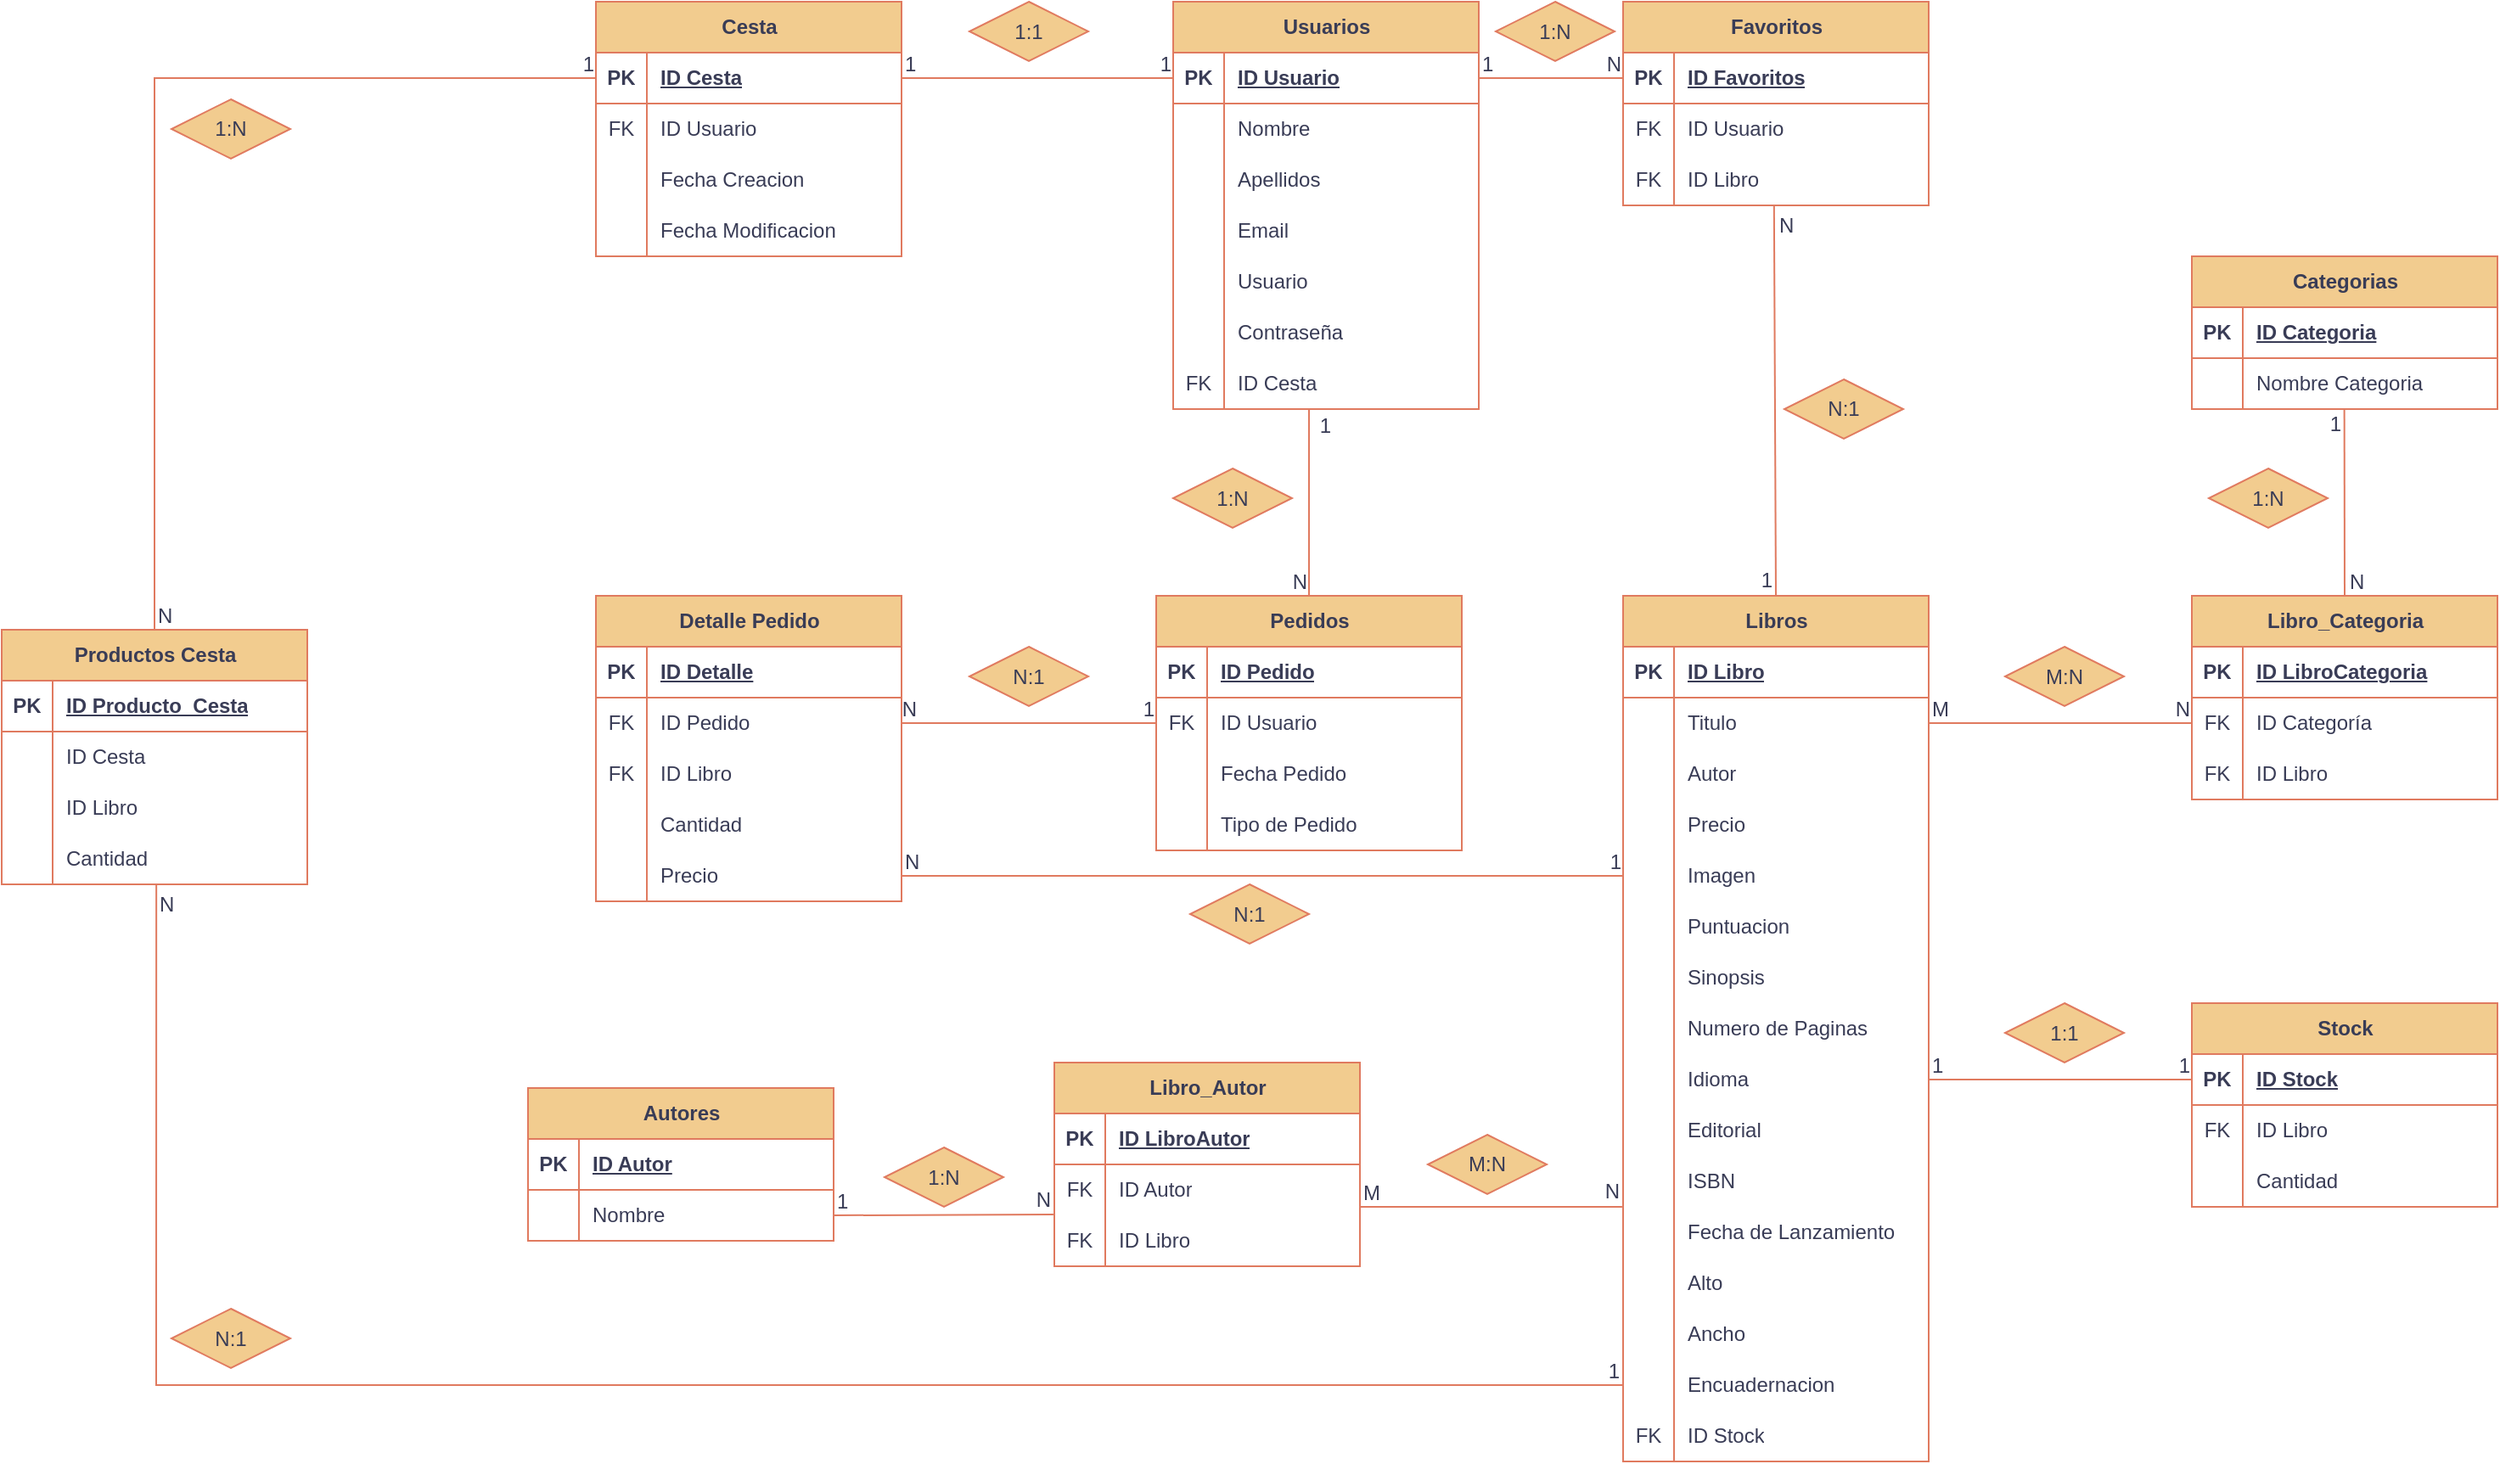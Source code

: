 <mxfile version="23.1.2" type="device">
  <diagram id="R2lEEEUBdFMjLlhIrx00" name="Page-1">
    <mxGraphModel dx="3056" dy="1135" grid="1" gridSize="10" guides="1" tooltips="1" connect="1" arrows="1" fold="1" page="1" pageScale="1" pageWidth="850" pageHeight="1100" math="0" shadow="0" extFonts="Permanent Marker^https://fonts.googleapis.com/css?family=Permanent+Marker">
      <root>
        <mxCell id="0" />
        <mxCell id="1" parent="0" />
        <mxCell id="MF3xq8BeSgPYA4B_c5Sf-1" value="Usuarios" style="shape=table;startSize=30;container=1;collapsible=1;childLayout=tableLayout;fixedRows=1;rowLines=0;fontStyle=1;align=center;resizeLast=1;html=1;labelBackgroundColor=none;fillColor=#F2CC8F;strokeColor=#E07A5F;fontColor=#393C56;" parent="1" vertex="1">
          <mxGeometry x="70" y="40" width="180" height="240" as="geometry" />
        </mxCell>
        <mxCell id="MF3xq8BeSgPYA4B_c5Sf-2" value="" style="shape=tableRow;horizontal=0;startSize=0;swimlaneHead=0;swimlaneBody=0;fillColor=none;collapsible=0;dropTarget=0;points=[[0,0.5],[1,0.5]];portConstraint=eastwest;top=0;left=0;right=0;bottom=1;labelBackgroundColor=none;strokeColor=#E07A5F;fontColor=#393C56;" parent="MF3xq8BeSgPYA4B_c5Sf-1" vertex="1">
          <mxGeometry y="30" width="180" height="30" as="geometry" />
        </mxCell>
        <mxCell id="MF3xq8BeSgPYA4B_c5Sf-3" value="PK" style="shape=partialRectangle;connectable=0;fillColor=none;top=0;left=0;bottom=0;right=0;fontStyle=1;overflow=hidden;whiteSpace=wrap;html=1;labelBackgroundColor=none;strokeColor=#E07A5F;fontColor=#393C56;" parent="MF3xq8BeSgPYA4B_c5Sf-2" vertex="1">
          <mxGeometry width="30" height="30" as="geometry">
            <mxRectangle width="30" height="30" as="alternateBounds" />
          </mxGeometry>
        </mxCell>
        <mxCell id="MF3xq8BeSgPYA4B_c5Sf-4" value="ID Usuario" style="shape=partialRectangle;connectable=0;fillColor=none;top=0;left=0;bottom=0;right=0;align=left;spacingLeft=6;fontStyle=5;overflow=hidden;whiteSpace=wrap;html=1;labelBackgroundColor=none;strokeColor=#E07A5F;fontColor=#393C56;" parent="MF3xq8BeSgPYA4B_c5Sf-2" vertex="1">
          <mxGeometry x="30" width="150" height="30" as="geometry">
            <mxRectangle width="150" height="30" as="alternateBounds" />
          </mxGeometry>
        </mxCell>
        <mxCell id="MF3xq8BeSgPYA4B_c5Sf-5" value="" style="shape=tableRow;horizontal=0;startSize=0;swimlaneHead=0;swimlaneBody=0;fillColor=none;collapsible=0;dropTarget=0;points=[[0,0.5],[1,0.5]];portConstraint=eastwest;top=0;left=0;right=0;bottom=0;labelBackgroundColor=none;strokeColor=#E07A5F;fontColor=#393C56;" parent="MF3xq8BeSgPYA4B_c5Sf-1" vertex="1">
          <mxGeometry y="60" width="180" height="30" as="geometry" />
        </mxCell>
        <mxCell id="MF3xq8BeSgPYA4B_c5Sf-6" value="" style="shape=partialRectangle;connectable=0;fillColor=none;top=0;left=0;bottom=0;right=0;editable=1;overflow=hidden;whiteSpace=wrap;html=1;labelBackgroundColor=none;strokeColor=#E07A5F;fontColor=#393C56;" parent="MF3xq8BeSgPYA4B_c5Sf-5" vertex="1">
          <mxGeometry width="30" height="30" as="geometry">
            <mxRectangle width="30" height="30" as="alternateBounds" />
          </mxGeometry>
        </mxCell>
        <mxCell id="MF3xq8BeSgPYA4B_c5Sf-7" value="Nombre" style="shape=partialRectangle;connectable=0;fillColor=none;top=0;left=0;bottom=0;right=0;align=left;spacingLeft=6;overflow=hidden;whiteSpace=wrap;html=1;labelBackgroundColor=none;strokeColor=#E07A5F;fontColor=#393C56;" parent="MF3xq8BeSgPYA4B_c5Sf-5" vertex="1">
          <mxGeometry x="30" width="150" height="30" as="geometry">
            <mxRectangle width="150" height="30" as="alternateBounds" />
          </mxGeometry>
        </mxCell>
        <mxCell id="MF3xq8BeSgPYA4B_c5Sf-8" value="" style="shape=tableRow;horizontal=0;startSize=0;swimlaneHead=0;swimlaneBody=0;fillColor=none;collapsible=0;dropTarget=0;points=[[0,0.5],[1,0.5]];portConstraint=eastwest;top=0;left=0;right=0;bottom=0;labelBackgroundColor=none;strokeColor=#E07A5F;fontColor=#393C56;" parent="MF3xq8BeSgPYA4B_c5Sf-1" vertex="1">
          <mxGeometry y="90" width="180" height="30" as="geometry" />
        </mxCell>
        <mxCell id="MF3xq8BeSgPYA4B_c5Sf-9" value="" style="shape=partialRectangle;connectable=0;fillColor=none;top=0;left=0;bottom=0;right=0;editable=1;overflow=hidden;whiteSpace=wrap;html=1;labelBackgroundColor=none;strokeColor=#E07A5F;fontColor=#393C56;" parent="MF3xq8BeSgPYA4B_c5Sf-8" vertex="1">
          <mxGeometry width="30" height="30" as="geometry">
            <mxRectangle width="30" height="30" as="alternateBounds" />
          </mxGeometry>
        </mxCell>
        <mxCell id="MF3xq8BeSgPYA4B_c5Sf-10" value="Apellidos" style="shape=partialRectangle;connectable=0;fillColor=none;top=0;left=0;bottom=0;right=0;align=left;spacingLeft=6;overflow=hidden;whiteSpace=wrap;html=1;labelBackgroundColor=none;strokeColor=#E07A5F;fontColor=#393C56;" parent="MF3xq8BeSgPYA4B_c5Sf-8" vertex="1">
          <mxGeometry x="30" width="150" height="30" as="geometry">
            <mxRectangle width="150" height="30" as="alternateBounds" />
          </mxGeometry>
        </mxCell>
        <mxCell id="MF3xq8BeSgPYA4B_c5Sf-11" value="" style="shape=tableRow;horizontal=0;startSize=0;swimlaneHead=0;swimlaneBody=0;fillColor=none;collapsible=0;dropTarget=0;points=[[0,0.5],[1,0.5]];portConstraint=eastwest;top=0;left=0;right=0;bottom=0;labelBackgroundColor=none;strokeColor=#E07A5F;fontColor=#393C56;" parent="MF3xq8BeSgPYA4B_c5Sf-1" vertex="1">
          <mxGeometry y="120" width="180" height="30" as="geometry" />
        </mxCell>
        <mxCell id="MF3xq8BeSgPYA4B_c5Sf-12" value="" style="shape=partialRectangle;connectable=0;fillColor=none;top=0;left=0;bottom=0;right=0;editable=1;overflow=hidden;whiteSpace=wrap;html=1;labelBackgroundColor=none;strokeColor=#E07A5F;fontColor=#393C56;" parent="MF3xq8BeSgPYA4B_c5Sf-11" vertex="1">
          <mxGeometry width="30" height="30" as="geometry">
            <mxRectangle width="30" height="30" as="alternateBounds" />
          </mxGeometry>
        </mxCell>
        <mxCell id="MF3xq8BeSgPYA4B_c5Sf-13" value="Email" style="shape=partialRectangle;connectable=0;fillColor=none;top=0;left=0;bottom=0;right=0;align=left;spacingLeft=6;overflow=hidden;whiteSpace=wrap;html=1;labelBackgroundColor=none;strokeColor=#E07A5F;fontColor=#393C56;" parent="MF3xq8BeSgPYA4B_c5Sf-11" vertex="1">
          <mxGeometry x="30" width="150" height="30" as="geometry">
            <mxRectangle width="150" height="30" as="alternateBounds" />
          </mxGeometry>
        </mxCell>
        <mxCell id="MF3xq8BeSgPYA4B_c5Sf-17" value="" style="shape=tableRow;horizontal=0;startSize=0;swimlaneHead=0;swimlaneBody=0;fillColor=none;collapsible=0;dropTarget=0;points=[[0,0.5],[1,0.5]];portConstraint=eastwest;top=0;left=0;right=0;bottom=0;labelBackgroundColor=none;strokeColor=#E07A5F;fontColor=#393C56;" parent="MF3xq8BeSgPYA4B_c5Sf-1" vertex="1">
          <mxGeometry y="150" width="180" height="30" as="geometry" />
        </mxCell>
        <mxCell id="MF3xq8BeSgPYA4B_c5Sf-18" value="" style="shape=partialRectangle;connectable=0;fillColor=none;top=0;left=0;bottom=0;right=0;editable=1;overflow=hidden;whiteSpace=wrap;html=1;labelBackgroundColor=none;strokeColor=#E07A5F;fontColor=#393C56;" parent="MF3xq8BeSgPYA4B_c5Sf-17" vertex="1">
          <mxGeometry width="30" height="30" as="geometry">
            <mxRectangle width="30" height="30" as="alternateBounds" />
          </mxGeometry>
        </mxCell>
        <mxCell id="MF3xq8BeSgPYA4B_c5Sf-19" value="Usuario" style="shape=partialRectangle;connectable=0;fillColor=none;top=0;left=0;bottom=0;right=0;align=left;spacingLeft=6;overflow=hidden;whiteSpace=wrap;html=1;labelBackgroundColor=none;strokeColor=#E07A5F;fontColor=#393C56;" parent="MF3xq8BeSgPYA4B_c5Sf-17" vertex="1">
          <mxGeometry x="30" width="150" height="30" as="geometry">
            <mxRectangle width="150" height="30" as="alternateBounds" />
          </mxGeometry>
        </mxCell>
        <mxCell id="MF3xq8BeSgPYA4B_c5Sf-23" value="" style="shape=tableRow;horizontal=0;startSize=0;swimlaneHead=0;swimlaneBody=0;fillColor=none;collapsible=0;dropTarget=0;points=[[0,0.5],[1,0.5]];portConstraint=eastwest;top=0;left=0;right=0;bottom=0;labelBackgroundColor=none;strokeColor=#E07A5F;fontColor=#393C56;" parent="MF3xq8BeSgPYA4B_c5Sf-1" vertex="1">
          <mxGeometry y="180" width="180" height="30" as="geometry" />
        </mxCell>
        <mxCell id="MF3xq8BeSgPYA4B_c5Sf-24" value="" style="shape=partialRectangle;connectable=0;fillColor=none;top=0;left=0;bottom=0;right=0;editable=1;overflow=hidden;whiteSpace=wrap;html=1;labelBackgroundColor=none;strokeColor=#E07A5F;fontColor=#393C56;" parent="MF3xq8BeSgPYA4B_c5Sf-23" vertex="1">
          <mxGeometry width="30" height="30" as="geometry">
            <mxRectangle width="30" height="30" as="alternateBounds" />
          </mxGeometry>
        </mxCell>
        <mxCell id="MF3xq8BeSgPYA4B_c5Sf-25" value="Contraseña" style="shape=partialRectangle;connectable=0;fillColor=none;top=0;left=0;bottom=0;right=0;align=left;spacingLeft=6;overflow=hidden;whiteSpace=wrap;html=1;labelBackgroundColor=none;strokeColor=#E07A5F;fontColor=#393C56;" parent="MF3xq8BeSgPYA4B_c5Sf-23" vertex="1">
          <mxGeometry x="30" width="150" height="30" as="geometry">
            <mxRectangle width="150" height="30" as="alternateBounds" />
          </mxGeometry>
        </mxCell>
        <mxCell id="HdOF9zCr6HdZ1Uyaa_M0-39" value="" style="shape=tableRow;horizontal=0;startSize=0;swimlaneHead=0;swimlaneBody=0;fillColor=none;collapsible=0;dropTarget=0;points=[[0,0.5],[1,0.5]];portConstraint=eastwest;top=0;left=0;right=0;bottom=0;labelBackgroundColor=none;strokeColor=#E07A5F;fontColor=#393C56;" vertex="1" parent="MF3xq8BeSgPYA4B_c5Sf-1">
          <mxGeometry y="210" width="180" height="30" as="geometry" />
        </mxCell>
        <mxCell id="HdOF9zCr6HdZ1Uyaa_M0-40" value="FK" style="shape=partialRectangle;connectable=0;fillColor=none;top=0;left=0;bottom=0;right=0;editable=1;overflow=hidden;whiteSpace=wrap;html=1;labelBackgroundColor=none;strokeColor=#E07A5F;fontColor=#393C56;" vertex="1" parent="HdOF9zCr6HdZ1Uyaa_M0-39">
          <mxGeometry width="30" height="30" as="geometry">
            <mxRectangle width="30" height="30" as="alternateBounds" />
          </mxGeometry>
        </mxCell>
        <mxCell id="HdOF9zCr6HdZ1Uyaa_M0-41" value="ID Cesta" style="shape=partialRectangle;connectable=0;fillColor=none;top=0;left=0;bottom=0;right=0;align=left;spacingLeft=6;overflow=hidden;whiteSpace=wrap;html=1;labelBackgroundColor=none;strokeColor=#E07A5F;fontColor=#393C56;" vertex="1" parent="HdOF9zCr6HdZ1Uyaa_M0-39">
          <mxGeometry x="30" width="150" height="30" as="geometry">
            <mxRectangle width="150" height="30" as="alternateBounds" />
          </mxGeometry>
        </mxCell>
        <mxCell id="MF3xq8BeSgPYA4B_c5Sf-27" value="Libros" style="shape=table;startSize=30;container=1;collapsible=1;childLayout=tableLayout;fixedRows=1;rowLines=0;fontStyle=1;align=center;resizeLast=1;html=1;labelBackgroundColor=none;fillColor=#F2CC8F;strokeColor=#E07A5F;fontColor=#393C56;" parent="1" vertex="1">
          <mxGeometry x="335" y="390" width="180" height="510" as="geometry" />
        </mxCell>
        <mxCell id="MF3xq8BeSgPYA4B_c5Sf-28" value="" style="shape=tableRow;horizontal=0;startSize=0;swimlaneHead=0;swimlaneBody=0;fillColor=none;collapsible=0;dropTarget=0;points=[[0,0.5],[1,0.5]];portConstraint=eastwest;top=0;left=0;right=0;bottom=1;labelBackgroundColor=none;strokeColor=#E07A5F;fontColor=#393C56;" parent="MF3xq8BeSgPYA4B_c5Sf-27" vertex="1">
          <mxGeometry y="30" width="180" height="30" as="geometry" />
        </mxCell>
        <mxCell id="MF3xq8BeSgPYA4B_c5Sf-29" value="PK" style="shape=partialRectangle;connectable=0;fillColor=none;top=0;left=0;bottom=0;right=0;fontStyle=1;overflow=hidden;whiteSpace=wrap;html=1;labelBackgroundColor=none;strokeColor=#E07A5F;fontColor=#393C56;" parent="MF3xq8BeSgPYA4B_c5Sf-28" vertex="1">
          <mxGeometry width="30" height="30" as="geometry">
            <mxRectangle width="30" height="30" as="alternateBounds" />
          </mxGeometry>
        </mxCell>
        <mxCell id="MF3xq8BeSgPYA4B_c5Sf-30" value="ID Libro" style="shape=partialRectangle;connectable=0;fillColor=none;top=0;left=0;bottom=0;right=0;align=left;spacingLeft=6;fontStyle=5;overflow=hidden;whiteSpace=wrap;html=1;labelBackgroundColor=none;strokeColor=#E07A5F;fontColor=#393C56;" parent="MF3xq8BeSgPYA4B_c5Sf-28" vertex="1">
          <mxGeometry x="30" width="150" height="30" as="geometry">
            <mxRectangle width="150" height="30" as="alternateBounds" />
          </mxGeometry>
        </mxCell>
        <mxCell id="MF3xq8BeSgPYA4B_c5Sf-31" value="" style="shape=tableRow;horizontal=0;startSize=0;swimlaneHead=0;swimlaneBody=0;fillColor=none;collapsible=0;dropTarget=0;points=[[0,0.5],[1,0.5]];portConstraint=eastwest;top=0;left=0;right=0;bottom=0;labelBackgroundColor=none;strokeColor=#E07A5F;fontColor=#393C56;" parent="MF3xq8BeSgPYA4B_c5Sf-27" vertex="1">
          <mxGeometry y="60" width="180" height="30" as="geometry" />
        </mxCell>
        <mxCell id="MF3xq8BeSgPYA4B_c5Sf-32" value="" style="shape=partialRectangle;connectable=0;fillColor=none;top=0;left=0;bottom=0;right=0;editable=1;overflow=hidden;whiteSpace=wrap;html=1;labelBackgroundColor=none;strokeColor=#E07A5F;fontColor=#393C56;" parent="MF3xq8BeSgPYA4B_c5Sf-31" vertex="1">
          <mxGeometry width="30" height="30" as="geometry">
            <mxRectangle width="30" height="30" as="alternateBounds" />
          </mxGeometry>
        </mxCell>
        <mxCell id="MF3xq8BeSgPYA4B_c5Sf-33" value="Titulo" style="shape=partialRectangle;connectable=0;fillColor=none;top=0;left=0;bottom=0;right=0;align=left;spacingLeft=6;overflow=hidden;whiteSpace=wrap;html=1;labelBackgroundColor=none;strokeColor=#E07A5F;fontColor=#393C56;" parent="MF3xq8BeSgPYA4B_c5Sf-31" vertex="1">
          <mxGeometry x="30" width="150" height="30" as="geometry">
            <mxRectangle width="150" height="30" as="alternateBounds" />
          </mxGeometry>
        </mxCell>
        <mxCell id="MF3xq8BeSgPYA4B_c5Sf-34" value="" style="shape=tableRow;horizontal=0;startSize=0;swimlaneHead=0;swimlaneBody=0;fillColor=none;collapsible=0;dropTarget=0;points=[[0,0.5],[1,0.5]];portConstraint=eastwest;top=0;left=0;right=0;bottom=0;labelBackgroundColor=none;strokeColor=#E07A5F;fontColor=#393C56;" parent="MF3xq8BeSgPYA4B_c5Sf-27" vertex="1">
          <mxGeometry y="90" width="180" height="30" as="geometry" />
        </mxCell>
        <mxCell id="MF3xq8BeSgPYA4B_c5Sf-35" value="" style="shape=partialRectangle;connectable=0;fillColor=none;top=0;left=0;bottom=0;right=0;editable=1;overflow=hidden;whiteSpace=wrap;html=1;labelBackgroundColor=none;strokeColor=#E07A5F;fontColor=#393C56;" parent="MF3xq8BeSgPYA4B_c5Sf-34" vertex="1">
          <mxGeometry width="30" height="30" as="geometry">
            <mxRectangle width="30" height="30" as="alternateBounds" />
          </mxGeometry>
        </mxCell>
        <mxCell id="MF3xq8BeSgPYA4B_c5Sf-36" value="Autor" style="shape=partialRectangle;connectable=0;fillColor=none;top=0;left=0;bottom=0;right=0;align=left;spacingLeft=6;overflow=hidden;whiteSpace=wrap;html=1;labelBackgroundColor=none;strokeColor=#E07A5F;fontColor=#393C56;" parent="MF3xq8BeSgPYA4B_c5Sf-34" vertex="1">
          <mxGeometry x="30" width="150" height="30" as="geometry">
            <mxRectangle width="150" height="30" as="alternateBounds" />
          </mxGeometry>
        </mxCell>
        <mxCell id="MF3xq8BeSgPYA4B_c5Sf-37" value="" style="shape=tableRow;horizontal=0;startSize=0;swimlaneHead=0;swimlaneBody=0;fillColor=none;collapsible=0;dropTarget=0;points=[[0,0.5],[1,0.5]];portConstraint=eastwest;top=0;left=0;right=0;bottom=0;labelBackgroundColor=none;strokeColor=#E07A5F;fontColor=#393C56;" parent="MF3xq8BeSgPYA4B_c5Sf-27" vertex="1">
          <mxGeometry y="120" width="180" height="30" as="geometry" />
        </mxCell>
        <mxCell id="MF3xq8BeSgPYA4B_c5Sf-38" value="" style="shape=partialRectangle;connectable=0;fillColor=none;top=0;left=0;bottom=0;right=0;editable=1;overflow=hidden;whiteSpace=wrap;html=1;labelBackgroundColor=none;strokeColor=#E07A5F;fontColor=#393C56;" parent="MF3xq8BeSgPYA4B_c5Sf-37" vertex="1">
          <mxGeometry width="30" height="30" as="geometry">
            <mxRectangle width="30" height="30" as="alternateBounds" />
          </mxGeometry>
        </mxCell>
        <mxCell id="MF3xq8BeSgPYA4B_c5Sf-39" value="Precio" style="shape=partialRectangle;connectable=0;fillColor=none;top=0;left=0;bottom=0;right=0;align=left;spacingLeft=6;overflow=hidden;whiteSpace=wrap;html=1;labelBackgroundColor=none;strokeColor=#E07A5F;fontColor=#393C56;" parent="MF3xq8BeSgPYA4B_c5Sf-37" vertex="1">
          <mxGeometry x="30" width="150" height="30" as="geometry">
            <mxRectangle width="150" height="30" as="alternateBounds" />
          </mxGeometry>
        </mxCell>
        <mxCell id="nhMed6hVzdZY_c2EcUE7-14" value="" style="shape=tableRow;horizontal=0;startSize=0;swimlaneHead=0;swimlaneBody=0;fillColor=none;collapsible=0;dropTarget=0;points=[[0,0.5],[1,0.5]];portConstraint=eastwest;top=0;left=0;right=0;bottom=0;labelBackgroundColor=none;strokeColor=#E07A5F;fontColor=#393C56;" parent="MF3xq8BeSgPYA4B_c5Sf-27" vertex="1">
          <mxGeometry y="150" width="180" height="30" as="geometry" />
        </mxCell>
        <mxCell id="nhMed6hVzdZY_c2EcUE7-15" value="" style="shape=partialRectangle;connectable=0;fillColor=none;top=0;left=0;bottom=0;right=0;editable=1;overflow=hidden;whiteSpace=wrap;html=1;labelBackgroundColor=none;strokeColor=#E07A5F;fontColor=#393C56;" parent="nhMed6hVzdZY_c2EcUE7-14" vertex="1">
          <mxGeometry width="30" height="30" as="geometry">
            <mxRectangle width="30" height="30" as="alternateBounds" />
          </mxGeometry>
        </mxCell>
        <mxCell id="nhMed6hVzdZY_c2EcUE7-16" value="Imagen" style="shape=partialRectangle;connectable=0;fillColor=none;top=0;left=0;bottom=0;right=0;align=left;spacingLeft=6;overflow=hidden;whiteSpace=wrap;html=1;labelBackgroundColor=none;strokeColor=#E07A5F;fontColor=#393C56;" parent="nhMed6hVzdZY_c2EcUE7-14" vertex="1">
          <mxGeometry x="30" width="150" height="30" as="geometry">
            <mxRectangle width="150" height="30" as="alternateBounds" />
          </mxGeometry>
        </mxCell>
        <mxCell id="MF3xq8BeSgPYA4B_c5Sf-79" value="" style="shape=tableRow;horizontal=0;startSize=0;swimlaneHead=0;swimlaneBody=0;fillColor=none;collapsible=0;dropTarget=0;points=[[0,0.5],[1,0.5]];portConstraint=eastwest;top=0;left=0;right=0;bottom=0;labelBackgroundColor=none;strokeColor=#E07A5F;fontColor=#393C56;" parent="MF3xq8BeSgPYA4B_c5Sf-27" vertex="1">
          <mxGeometry y="180" width="180" height="30" as="geometry" />
        </mxCell>
        <mxCell id="MF3xq8BeSgPYA4B_c5Sf-80" value="" style="shape=partialRectangle;connectable=0;fillColor=none;top=0;left=0;bottom=0;right=0;editable=1;overflow=hidden;whiteSpace=wrap;html=1;labelBackgroundColor=none;strokeColor=#E07A5F;fontColor=#393C56;" parent="MF3xq8BeSgPYA4B_c5Sf-79" vertex="1">
          <mxGeometry width="30" height="30" as="geometry">
            <mxRectangle width="30" height="30" as="alternateBounds" />
          </mxGeometry>
        </mxCell>
        <mxCell id="MF3xq8BeSgPYA4B_c5Sf-81" value="Puntuacion" style="shape=partialRectangle;connectable=0;fillColor=none;top=0;left=0;bottom=0;right=0;align=left;spacingLeft=6;overflow=hidden;whiteSpace=wrap;html=1;labelBackgroundColor=none;strokeColor=#E07A5F;fontColor=#393C56;" parent="MF3xq8BeSgPYA4B_c5Sf-79" vertex="1">
          <mxGeometry x="30" width="150" height="30" as="geometry">
            <mxRectangle width="150" height="30" as="alternateBounds" />
          </mxGeometry>
        </mxCell>
        <mxCell id="MF3xq8BeSgPYA4B_c5Sf-82" value="" style="shape=tableRow;horizontal=0;startSize=0;swimlaneHead=0;swimlaneBody=0;fillColor=none;collapsible=0;dropTarget=0;points=[[0,0.5],[1,0.5]];portConstraint=eastwest;top=0;left=0;right=0;bottom=0;labelBackgroundColor=none;strokeColor=#E07A5F;fontColor=#393C56;" parent="MF3xq8BeSgPYA4B_c5Sf-27" vertex="1">
          <mxGeometry y="210" width="180" height="30" as="geometry" />
        </mxCell>
        <mxCell id="MF3xq8BeSgPYA4B_c5Sf-83" value="" style="shape=partialRectangle;connectable=0;fillColor=none;top=0;left=0;bottom=0;right=0;editable=1;overflow=hidden;whiteSpace=wrap;html=1;labelBackgroundColor=none;strokeColor=#E07A5F;fontColor=#393C56;" parent="MF3xq8BeSgPYA4B_c5Sf-82" vertex="1">
          <mxGeometry width="30" height="30" as="geometry">
            <mxRectangle width="30" height="30" as="alternateBounds" />
          </mxGeometry>
        </mxCell>
        <mxCell id="MF3xq8BeSgPYA4B_c5Sf-84" value="Sinopsis" style="shape=partialRectangle;connectable=0;fillColor=none;top=0;left=0;bottom=0;right=0;align=left;spacingLeft=6;overflow=hidden;whiteSpace=wrap;html=1;labelBackgroundColor=none;strokeColor=#E07A5F;fontColor=#393C56;" parent="MF3xq8BeSgPYA4B_c5Sf-82" vertex="1">
          <mxGeometry x="30" width="150" height="30" as="geometry">
            <mxRectangle width="150" height="30" as="alternateBounds" />
          </mxGeometry>
        </mxCell>
        <mxCell id="MF3xq8BeSgPYA4B_c5Sf-104" value="" style="shape=tableRow;horizontal=0;startSize=0;swimlaneHead=0;swimlaneBody=0;fillColor=none;collapsible=0;dropTarget=0;points=[[0,0.5],[1,0.5]];portConstraint=eastwest;top=0;left=0;right=0;bottom=0;labelBackgroundColor=none;strokeColor=#E07A5F;fontColor=#393C56;" parent="MF3xq8BeSgPYA4B_c5Sf-27" vertex="1">
          <mxGeometry y="240" width="180" height="30" as="geometry" />
        </mxCell>
        <mxCell id="MF3xq8BeSgPYA4B_c5Sf-105" value="" style="shape=partialRectangle;connectable=0;fillColor=none;top=0;left=0;bottom=0;right=0;editable=1;overflow=hidden;whiteSpace=wrap;html=1;labelBackgroundColor=none;strokeColor=#E07A5F;fontColor=#393C56;" parent="MF3xq8BeSgPYA4B_c5Sf-104" vertex="1">
          <mxGeometry width="30" height="30" as="geometry">
            <mxRectangle width="30" height="30" as="alternateBounds" />
          </mxGeometry>
        </mxCell>
        <mxCell id="MF3xq8BeSgPYA4B_c5Sf-106" value="Numero de Paginas" style="shape=partialRectangle;connectable=0;fillColor=none;top=0;left=0;bottom=0;right=0;align=left;spacingLeft=6;overflow=hidden;whiteSpace=wrap;html=1;labelBackgroundColor=none;strokeColor=#E07A5F;fontColor=#393C56;" parent="MF3xq8BeSgPYA4B_c5Sf-104" vertex="1">
          <mxGeometry x="30" width="150" height="30" as="geometry">
            <mxRectangle width="150" height="30" as="alternateBounds" />
          </mxGeometry>
        </mxCell>
        <mxCell id="MF3xq8BeSgPYA4B_c5Sf-107" value="" style="shape=tableRow;horizontal=0;startSize=0;swimlaneHead=0;swimlaneBody=0;fillColor=none;collapsible=0;dropTarget=0;points=[[0,0.5],[1,0.5]];portConstraint=eastwest;top=0;left=0;right=0;bottom=0;labelBackgroundColor=none;strokeColor=#E07A5F;fontColor=#393C56;" parent="MF3xq8BeSgPYA4B_c5Sf-27" vertex="1">
          <mxGeometry y="270" width="180" height="30" as="geometry" />
        </mxCell>
        <mxCell id="MF3xq8BeSgPYA4B_c5Sf-108" value="" style="shape=partialRectangle;connectable=0;fillColor=none;top=0;left=0;bottom=0;right=0;editable=1;overflow=hidden;whiteSpace=wrap;html=1;labelBackgroundColor=none;strokeColor=#E07A5F;fontColor=#393C56;" parent="MF3xq8BeSgPYA4B_c5Sf-107" vertex="1">
          <mxGeometry width="30" height="30" as="geometry">
            <mxRectangle width="30" height="30" as="alternateBounds" />
          </mxGeometry>
        </mxCell>
        <mxCell id="MF3xq8BeSgPYA4B_c5Sf-109" value="Idioma" style="shape=partialRectangle;connectable=0;fillColor=none;top=0;left=0;bottom=0;right=0;align=left;spacingLeft=6;overflow=hidden;whiteSpace=wrap;html=1;labelBackgroundColor=none;strokeColor=#E07A5F;fontColor=#393C56;" parent="MF3xq8BeSgPYA4B_c5Sf-107" vertex="1">
          <mxGeometry x="30" width="150" height="30" as="geometry">
            <mxRectangle width="150" height="30" as="alternateBounds" />
          </mxGeometry>
        </mxCell>
        <mxCell id="MF3xq8BeSgPYA4B_c5Sf-110" value="" style="shape=tableRow;horizontal=0;startSize=0;swimlaneHead=0;swimlaneBody=0;fillColor=none;collapsible=0;dropTarget=0;points=[[0,0.5],[1,0.5]];portConstraint=eastwest;top=0;left=0;right=0;bottom=0;labelBackgroundColor=none;strokeColor=#E07A5F;fontColor=#393C56;" parent="MF3xq8BeSgPYA4B_c5Sf-27" vertex="1">
          <mxGeometry y="300" width="180" height="30" as="geometry" />
        </mxCell>
        <mxCell id="MF3xq8BeSgPYA4B_c5Sf-111" value="" style="shape=partialRectangle;connectable=0;fillColor=none;top=0;left=0;bottom=0;right=0;editable=1;overflow=hidden;whiteSpace=wrap;html=1;labelBackgroundColor=none;strokeColor=#E07A5F;fontColor=#393C56;" parent="MF3xq8BeSgPYA4B_c5Sf-110" vertex="1">
          <mxGeometry width="30" height="30" as="geometry">
            <mxRectangle width="30" height="30" as="alternateBounds" />
          </mxGeometry>
        </mxCell>
        <mxCell id="MF3xq8BeSgPYA4B_c5Sf-112" value="Editorial" style="shape=partialRectangle;connectable=0;fillColor=none;top=0;left=0;bottom=0;right=0;align=left;spacingLeft=6;overflow=hidden;whiteSpace=wrap;html=1;labelBackgroundColor=none;strokeColor=#E07A5F;fontColor=#393C56;" parent="MF3xq8BeSgPYA4B_c5Sf-110" vertex="1">
          <mxGeometry x="30" width="150" height="30" as="geometry">
            <mxRectangle width="150" height="30" as="alternateBounds" />
          </mxGeometry>
        </mxCell>
        <mxCell id="MF3xq8BeSgPYA4B_c5Sf-113" value="" style="shape=tableRow;horizontal=0;startSize=0;swimlaneHead=0;swimlaneBody=0;fillColor=none;collapsible=0;dropTarget=0;points=[[0,0.5],[1,0.5]];portConstraint=eastwest;top=0;left=0;right=0;bottom=0;labelBackgroundColor=none;strokeColor=#E07A5F;fontColor=#393C56;" parent="MF3xq8BeSgPYA4B_c5Sf-27" vertex="1">
          <mxGeometry y="330" width="180" height="30" as="geometry" />
        </mxCell>
        <mxCell id="MF3xq8BeSgPYA4B_c5Sf-114" value="" style="shape=partialRectangle;connectable=0;fillColor=none;top=0;left=0;bottom=0;right=0;editable=1;overflow=hidden;whiteSpace=wrap;html=1;labelBackgroundColor=none;strokeColor=#E07A5F;fontColor=#393C56;" parent="MF3xq8BeSgPYA4B_c5Sf-113" vertex="1">
          <mxGeometry width="30" height="30" as="geometry">
            <mxRectangle width="30" height="30" as="alternateBounds" />
          </mxGeometry>
        </mxCell>
        <mxCell id="MF3xq8BeSgPYA4B_c5Sf-115" value="ISBN" style="shape=partialRectangle;connectable=0;fillColor=none;top=0;left=0;bottom=0;right=0;align=left;spacingLeft=6;overflow=hidden;whiteSpace=wrap;html=1;labelBackgroundColor=none;strokeColor=#E07A5F;fontColor=#393C56;" parent="MF3xq8BeSgPYA4B_c5Sf-113" vertex="1">
          <mxGeometry x="30" width="150" height="30" as="geometry">
            <mxRectangle width="150" height="30" as="alternateBounds" />
          </mxGeometry>
        </mxCell>
        <mxCell id="MF3xq8BeSgPYA4B_c5Sf-116" value="" style="shape=tableRow;horizontal=0;startSize=0;swimlaneHead=0;swimlaneBody=0;fillColor=none;collapsible=0;dropTarget=0;points=[[0,0.5],[1,0.5]];portConstraint=eastwest;top=0;left=0;right=0;bottom=0;labelBackgroundColor=none;strokeColor=#E07A5F;fontColor=#393C56;" parent="MF3xq8BeSgPYA4B_c5Sf-27" vertex="1">
          <mxGeometry y="360" width="180" height="30" as="geometry" />
        </mxCell>
        <mxCell id="MF3xq8BeSgPYA4B_c5Sf-117" value="" style="shape=partialRectangle;connectable=0;fillColor=none;top=0;left=0;bottom=0;right=0;editable=1;overflow=hidden;whiteSpace=wrap;html=1;labelBackgroundColor=none;strokeColor=#E07A5F;fontColor=#393C56;" parent="MF3xq8BeSgPYA4B_c5Sf-116" vertex="1">
          <mxGeometry width="30" height="30" as="geometry">
            <mxRectangle width="30" height="30" as="alternateBounds" />
          </mxGeometry>
        </mxCell>
        <mxCell id="MF3xq8BeSgPYA4B_c5Sf-118" value="Fecha de Lanzamiento" style="shape=partialRectangle;connectable=0;fillColor=none;top=0;left=0;bottom=0;right=0;align=left;spacingLeft=6;overflow=hidden;whiteSpace=wrap;html=1;labelBackgroundColor=none;strokeColor=#E07A5F;fontColor=#393C56;" parent="MF3xq8BeSgPYA4B_c5Sf-116" vertex="1">
          <mxGeometry x="30" width="150" height="30" as="geometry">
            <mxRectangle width="150" height="30" as="alternateBounds" />
          </mxGeometry>
        </mxCell>
        <mxCell id="MF3xq8BeSgPYA4B_c5Sf-119" value="" style="shape=tableRow;horizontal=0;startSize=0;swimlaneHead=0;swimlaneBody=0;fillColor=none;collapsible=0;dropTarget=0;points=[[0,0.5],[1,0.5]];portConstraint=eastwest;top=0;left=0;right=0;bottom=0;labelBackgroundColor=none;strokeColor=#E07A5F;fontColor=#393C56;" parent="MF3xq8BeSgPYA4B_c5Sf-27" vertex="1">
          <mxGeometry y="390" width="180" height="30" as="geometry" />
        </mxCell>
        <mxCell id="MF3xq8BeSgPYA4B_c5Sf-120" value="" style="shape=partialRectangle;connectable=0;fillColor=none;top=0;left=0;bottom=0;right=0;editable=1;overflow=hidden;whiteSpace=wrap;html=1;labelBackgroundColor=none;strokeColor=#E07A5F;fontColor=#393C56;" parent="MF3xq8BeSgPYA4B_c5Sf-119" vertex="1">
          <mxGeometry width="30" height="30" as="geometry">
            <mxRectangle width="30" height="30" as="alternateBounds" />
          </mxGeometry>
        </mxCell>
        <mxCell id="MF3xq8BeSgPYA4B_c5Sf-121" value="Alto" style="shape=partialRectangle;connectable=0;fillColor=none;top=0;left=0;bottom=0;right=0;align=left;spacingLeft=6;overflow=hidden;whiteSpace=wrap;html=1;labelBackgroundColor=none;strokeColor=#E07A5F;fontColor=#393C56;" parent="MF3xq8BeSgPYA4B_c5Sf-119" vertex="1">
          <mxGeometry x="30" width="150" height="30" as="geometry">
            <mxRectangle width="150" height="30" as="alternateBounds" />
          </mxGeometry>
        </mxCell>
        <mxCell id="MF3xq8BeSgPYA4B_c5Sf-122" value="" style="shape=tableRow;horizontal=0;startSize=0;swimlaneHead=0;swimlaneBody=0;fillColor=none;collapsible=0;dropTarget=0;points=[[0,0.5],[1,0.5]];portConstraint=eastwest;top=0;left=0;right=0;bottom=0;labelBackgroundColor=none;strokeColor=#E07A5F;fontColor=#393C56;" parent="MF3xq8BeSgPYA4B_c5Sf-27" vertex="1">
          <mxGeometry y="420" width="180" height="30" as="geometry" />
        </mxCell>
        <mxCell id="MF3xq8BeSgPYA4B_c5Sf-123" value="" style="shape=partialRectangle;connectable=0;fillColor=none;top=0;left=0;bottom=0;right=0;editable=1;overflow=hidden;whiteSpace=wrap;html=1;labelBackgroundColor=none;strokeColor=#E07A5F;fontColor=#393C56;" parent="MF3xq8BeSgPYA4B_c5Sf-122" vertex="1">
          <mxGeometry width="30" height="30" as="geometry">
            <mxRectangle width="30" height="30" as="alternateBounds" />
          </mxGeometry>
        </mxCell>
        <mxCell id="MF3xq8BeSgPYA4B_c5Sf-124" value="Ancho" style="shape=partialRectangle;connectable=0;fillColor=none;top=0;left=0;bottom=0;right=0;align=left;spacingLeft=6;overflow=hidden;whiteSpace=wrap;html=1;labelBackgroundColor=none;strokeColor=#E07A5F;fontColor=#393C56;" parent="MF3xq8BeSgPYA4B_c5Sf-122" vertex="1">
          <mxGeometry x="30" width="150" height="30" as="geometry">
            <mxRectangle width="150" height="30" as="alternateBounds" />
          </mxGeometry>
        </mxCell>
        <mxCell id="MF3xq8BeSgPYA4B_c5Sf-125" value="" style="shape=tableRow;horizontal=0;startSize=0;swimlaneHead=0;swimlaneBody=0;fillColor=none;collapsible=0;dropTarget=0;points=[[0,0.5],[1,0.5]];portConstraint=eastwest;top=0;left=0;right=0;bottom=0;labelBackgroundColor=none;strokeColor=#E07A5F;fontColor=#393C56;" parent="MF3xq8BeSgPYA4B_c5Sf-27" vertex="1">
          <mxGeometry y="450" width="180" height="30" as="geometry" />
        </mxCell>
        <mxCell id="MF3xq8BeSgPYA4B_c5Sf-126" value="" style="shape=partialRectangle;connectable=0;fillColor=none;top=0;left=0;bottom=0;right=0;editable=1;overflow=hidden;whiteSpace=wrap;html=1;labelBackgroundColor=none;strokeColor=#E07A5F;fontColor=#393C56;" parent="MF3xq8BeSgPYA4B_c5Sf-125" vertex="1">
          <mxGeometry width="30" height="30" as="geometry">
            <mxRectangle width="30" height="30" as="alternateBounds" />
          </mxGeometry>
        </mxCell>
        <mxCell id="MF3xq8BeSgPYA4B_c5Sf-127" value="Encuadernacion" style="shape=partialRectangle;connectable=0;fillColor=none;top=0;left=0;bottom=0;right=0;align=left;spacingLeft=6;overflow=hidden;whiteSpace=wrap;html=1;labelBackgroundColor=none;strokeColor=#E07A5F;fontColor=#393C56;" parent="MF3xq8BeSgPYA4B_c5Sf-125" vertex="1">
          <mxGeometry x="30" width="150" height="30" as="geometry">
            <mxRectangle width="150" height="30" as="alternateBounds" />
          </mxGeometry>
        </mxCell>
        <mxCell id="MF3xq8BeSgPYA4B_c5Sf-155" value="" style="shape=tableRow;horizontal=0;startSize=0;swimlaneHead=0;swimlaneBody=0;fillColor=none;collapsible=0;dropTarget=0;points=[[0,0.5],[1,0.5]];portConstraint=eastwest;top=0;left=0;right=0;bottom=0;labelBackgroundColor=none;strokeColor=#E07A5F;fontColor=#393C56;" parent="MF3xq8BeSgPYA4B_c5Sf-27" vertex="1">
          <mxGeometry y="480" width="180" height="30" as="geometry" />
        </mxCell>
        <mxCell id="MF3xq8BeSgPYA4B_c5Sf-156" value="FK" style="shape=partialRectangle;connectable=0;fillColor=none;top=0;left=0;bottom=0;right=0;editable=1;overflow=hidden;whiteSpace=wrap;html=1;labelBackgroundColor=none;strokeColor=#E07A5F;fontColor=#393C56;" parent="MF3xq8BeSgPYA4B_c5Sf-155" vertex="1">
          <mxGeometry width="30" height="30" as="geometry">
            <mxRectangle width="30" height="30" as="alternateBounds" />
          </mxGeometry>
        </mxCell>
        <mxCell id="MF3xq8BeSgPYA4B_c5Sf-157" value="ID Stock" style="shape=partialRectangle;connectable=0;fillColor=none;top=0;left=0;bottom=0;right=0;align=left;spacingLeft=6;overflow=hidden;whiteSpace=wrap;html=1;labelBackgroundColor=none;strokeColor=#E07A5F;fontColor=#393C56;" parent="MF3xq8BeSgPYA4B_c5Sf-155" vertex="1">
          <mxGeometry x="30" width="150" height="30" as="geometry">
            <mxRectangle width="150" height="30" as="alternateBounds" />
          </mxGeometry>
        </mxCell>
        <mxCell id="MF3xq8BeSgPYA4B_c5Sf-40" value="Pedidos" style="shape=table;startSize=30;container=1;collapsible=1;childLayout=tableLayout;fixedRows=1;rowLines=0;fontStyle=1;align=center;resizeLast=1;html=1;labelBackgroundColor=none;fillColor=#F2CC8F;strokeColor=#E07A5F;fontColor=#393C56;" parent="1" vertex="1">
          <mxGeometry x="60" y="390" width="180" height="150" as="geometry" />
        </mxCell>
        <mxCell id="MF3xq8BeSgPYA4B_c5Sf-41" value="" style="shape=tableRow;horizontal=0;startSize=0;swimlaneHead=0;swimlaneBody=0;fillColor=none;collapsible=0;dropTarget=0;points=[[0,0.5],[1,0.5]];portConstraint=eastwest;top=0;left=0;right=0;bottom=1;labelBackgroundColor=none;strokeColor=#E07A5F;fontColor=#393C56;" parent="MF3xq8BeSgPYA4B_c5Sf-40" vertex="1">
          <mxGeometry y="30" width="180" height="30" as="geometry" />
        </mxCell>
        <mxCell id="MF3xq8BeSgPYA4B_c5Sf-42" value="PK" style="shape=partialRectangle;connectable=0;fillColor=none;top=0;left=0;bottom=0;right=0;fontStyle=1;overflow=hidden;whiteSpace=wrap;html=1;labelBackgroundColor=none;strokeColor=#E07A5F;fontColor=#393C56;" parent="MF3xq8BeSgPYA4B_c5Sf-41" vertex="1">
          <mxGeometry width="30" height="30" as="geometry">
            <mxRectangle width="30" height="30" as="alternateBounds" />
          </mxGeometry>
        </mxCell>
        <mxCell id="MF3xq8BeSgPYA4B_c5Sf-43" value="ID Pedido" style="shape=partialRectangle;connectable=0;fillColor=none;top=0;left=0;bottom=0;right=0;align=left;spacingLeft=6;fontStyle=5;overflow=hidden;whiteSpace=wrap;html=1;labelBackgroundColor=none;strokeColor=#E07A5F;fontColor=#393C56;" parent="MF3xq8BeSgPYA4B_c5Sf-41" vertex="1">
          <mxGeometry x="30" width="150" height="30" as="geometry">
            <mxRectangle width="150" height="30" as="alternateBounds" />
          </mxGeometry>
        </mxCell>
        <mxCell id="MF3xq8BeSgPYA4B_c5Sf-44" value="" style="shape=tableRow;horizontal=0;startSize=0;swimlaneHead=0;swimlaneBody=0;fillColor=none;collapsible=0;dropTarget=0;points=[[0,0.5],[1,0.5]];portConstraint=eastwest;top=0;left=0;right=0;bottom=0;labelBackgroundColor=none;strokeColor=#E07A5F;fontColor=#393C56;" parent="MF3xq8BeSgPYA4B_c5Sf-40" vertex="1">
          <mxGeometry y="60" width="180" height="30" as="geometry" />
        </mxCell>
        <mxCell id="MF3xq8BeSgPYA4B_c5Sf-45" value="FK" style="shape=partialRectangle;connectable=0;fillColor=none;top=0;left=0;bottom=0;right=0;editable=1;overflow=hidden;whiteSpace=wrap;html=1;labelBackgroundColor=none;strokeColor=#E07A5F;fontColor=#393C56;" parent="MF3xq8BeSgPYA4B_c5Sf-44" vertex="1">
          <mxGeometry width="30" height="30" as="geometry">
            <mxRectangle width="30" height="30" as="alternateBounds" />
          </mxGeometry>
        </mxCell>
        <mxCell id="MF3xq8BeSgPYA4B_c5Sf-46" value="ID Usuario" style="shape=partialRectangle;connectable=0;fillColor=none;top=0;left=0;bottom=0;right=0;align=left;spacingLeft=6;overflow=hidden;whiteSpace=wrap;html=1;labelBackgroundColor=none;strokeColor=#E07A5F;fontColor=#393C56;" parent="MF3xq8BeSgPYA4B_c5Sf-44" vertex="1">
          <mxGeometry x="30" width="150" height="30" as="geometry">
            <mxRectangle width="150" height="30" as="alternateBounds" />
          </mxGeometry>
        </mxCell>
        <mxCell id="MF3xq8BeSgPYA4B_c5Sf-47" value="" style="shape=tableRow;horizontal=0;startSize=0;swimlaneHead=0;swimlaneBody=0;fillColor=none;collapsible=0;dropTarget=0;points=[[0,0.5],[1,0.5]];portConstraint=eastwest;top=0;left=0;right=0;bottom=0;labelBackgroundColor=none;strokeColor=#E07A5F;fontColor=#393C56;" parent="MF3xq8BeSgPYA4B_c5Sf-40" vertex="1">
          <mxGeometry y="90" width="180" height="30" as="geometry" />
        </mxCell>
        <mxCell id="MF3xq8BeSgPYA4B_c5Sf-48" value="" style="shape=partialRectangle;connectable=0;fillColor=none;top=0;left=0;bottom=0;right=0;editable=1;overflow=hidden;whiteSpace=wrap;html=1;labelBackgroundColor=none;strokeColor=#E07A5F;fontColor=#393C56;" parent="MF3xq8BeSgPYA4B_c5Sf-47" vertex="1">
          <mxGeometry width="30" height="30" as="geometry">
            <mxRectangle width="30" height="30" as="alternateBounds" />
          </mxGeometry>
        </mxCell>
        <mxCell id="MF3xq8BeSgPYA4B_c5Sf-49" value="Fecha Pedido" style="shape=partialRectangle;connectable=0;fillColor=none;top=0;left=0;bottom=0;right=0;align=left;spacingLeft=6;overflow=hidden;whiteSpace=wrap;html=1;labelBackgroundColor=none;strokeColor=#E07A5F;fontColor=#393C56;" parent="MF3xq8BeSgPYA4B_c5Sf-47" vertex="1">
          <mxGeometry x="30" width="150" height="30" as="geometry">
            <mxRectangle width="150" height="30" as="alternateBounds" />
          </mxGeometry>
        </mxCell>
        <mxCell id="MF3xq8BeSgPYA4B_c5Sf-50" value="" style="shape=tableRow;horizontal=0;startSize=0;swimlaneHead=0;swimlaneBody=0;fillColor=none;collapsible=0;dropTarget=0;points=[[0,0.5],[1,0.5]];portConstraint=eastwest;top=0;left=0;right=0;bottom=0;labelBackgroundColor=none;strokeColor=#E07A5F;fontColor=#393C56;" parent="MF3xq8BeSgPYA4B_c5Sf-40" vertex="1">
          <mxGeometry y="120" width="180" height="30" as="geometry" />
        </mxCell>
        <mxCell id="MF3xq8BeSgPYA4B_c5Sf-51" value="" style="shape=partialRectangle;connectable=0;fillColor=none;top=0;left=0;bottom=0;right=0;editable=1;overflow=hidden;whiteSpace=wrap;html=1;labelBackgroundColor=none;strokeColor=#E07A5F;fontColor=#393C56;" parent="MF3xq8BeSgPYA4B_c5Sf-50" vertex="1">
          <mxGeometry width="30" height="30" as="geometry">
            <mxRectangle width="30" height="30" as="alternateBounds" />
          </mxGeometry>
        </mxCell>
        <mxCell id="MF3xq8BeSgPYA4B_c5Sf-52" value="Tipo de Pedido" style="shape=partialRectangle;connectable=0;fillColor=none;top=0;left=0;bottom=0;right=0;align=left;spacingLeft=6;overflow=hidden;whiteSpace=wrap;html=1;labelBackgroundColor=none;strokeColor=#E07A5F;fontColor=#393C56;" parent="MF3xq8BeSgPYA4B_c5Sf-50" vertex="1">
          <mxGeometry x="30" width="150" height="30" as="geometry">
            <mxRectangle width="150" height="30" as="alternateBounds" />
          </mxGeometry>
        </mxCell>
        <mxCell id="MF3xq8BeSgPYA4B_c5Sf-53" value="Favoritos" style="shape=table;startSize=30;container=1;collapsible=1;childLayout=tableLayout;fixedRows=1;rowLines=0;fontStyle=1;align=center;resizeLast=1;html=1;labelBackgroundColor=none;fillColor=#F2CC8F;strokeColor=#E07A5F;fontColor=#393C56;" parent="1" vertex="1">
          <mxGeometry x="335" y="40" width="180" height="120" as="geometry" />
        </mxCell>
        <mxCell id="MF3xq8BeSgPYA4B_c5Sf-54" value="" style="shape=tableRow;horizontal=0;startSize=0;swimlaneHead=0;swimlaneBody=0;fillColor=none;collapsible=0;dropTarget=0;points=[[0,0.5],[1,0.5]];portConstraint=eastwest;top=0;left=0;right=0;bottom=1;labelBackgroundColor=none;strokeColor=#E07A5F;fontColor=#393C56;" parent="MF3xq8BeSgPYA4B_c5Sf-53" vertex="1">
          <mxGeometry y="30" width="180" height="30" as="geometry" />
        </mxCell>
        <mxCell id="MF3xq8BeSgPYA4B_c5Sf-55" value="PK" style="shape=partialRectangle;connectable=0;fillColor=none;top=0;left=0;bottom=0;right=0;fontStyle=1;overflow=hidden;whiteSpace=wrap;html=1;labelBackgroundColor=none;strokeColor=#E07A5F;fontColor=#393C56;" parent="MF3xq8BeSgPYA4B_c5Sf-54" vertex="1">
          <mxGeometry width="30" height="30" as="geometry">
            <mxRectangle width="30" height="30" as="alternateBounds" />
          </mxGeometry>
        </mxCell>
        <mxCell id="MF3xq8BeSgPYA4B_c5Sf-56" value="ID Favoritos" style="shape=partialRectangle;connectable=0;fillColor=none;top=0;left=0;bottom=0;right=0;align=left;spacingLeft=6;fontStyle=5;overflow=hidden;whiteSpace=wrap;html=1;labelBackgroundColor=none;strokeColor=#E07A5F;fontColor=#393C56;" parent="MF3xq8BeSgPYA4B_c5Sf-54" vertex="1">
          <mxGeometry x="30" width="150" height="30" as="geometry">
            <mxRectangle width="150" height="30" as="alternateBounds" />
          </mxGeometry>
        </mxCell>
        <mxCell id="MF3xq8BeSgPYA4B_c5Sf-57" value="" style="shape=tableRow;horizontal=0;startSize=0;swimlaneHead=0;swimlaneBody=0;fillColor=none;collapsible=0;dropTarget=0;points=[[0,0.5],[1,0.5]];portConstraint=eastwest;top=0;left=0;right=0;bottom=0;labelBackgroundColor=none;strokeColor=#E07A5F;fontColor=#393C56;" parent="MF3xq8BeSgPYA4B_c5Sf-53" vertex="1">
          <mxGeometry y="60" width="180" height="30" as="geometry" />
        </mxCell>
        <mxCell id="MF3xq8BeSgPYA4B_c5Sf-58" value="FK" style="shape=partialRectangle;connectable=0;fillColor=none;top=0;left=0;bottom=0;right=0;editable=1;overflow=hidden;whiteSpace=wrap;html=1;labelBackgroundColor=none;strokeColor=#E07A5F;fontColor=#393C56;" parent="MF3xq8BeSgPYA4B_c5Sf-57" vertex="1">
          <mxGeometry width="30" height="30" as="geometry">
            <mxRectangle width="30" height="30" as="alternateBounds" />
          </mxGeometry>
        </mxCell>
        <mxCell id="MF3xq8BeSgPYA4B_c5Sf-59" value="ID Usuario" style="shape=partialRectangle;connectable=0;fillColor=none;top=0;left=0;bottom=0;right=0;align=left;spacingLeft=6;overflow=hidden;whiteSpace=wrap;html=1;labelBackgroundColor=none;strokeColor=#E07A5F;fontColor=#393C56;" parent="MF3xq8BeSgPYA4B_c5Sf-57" vertex="1">
          <mxGeometry x="30" width="150" height="30" as="geometry">
            <mxRectangle width="150" height="30" as="alternateBounds" />
          </mxGeometry>
        </mxCell>
        <mxCell id="MF3xq8BeSgPYA4B_c5Sf-60" value="" style="shape=tableRow;horizontal=0;startSize=0;swimlaneHead=0;swimlaneBody=0;fillColor=none;collapsible=0;dropTarget=0;points=[[0,0.5],[1,0.5]];portConstraint=eastwest;top=0;left=0;right=0;bottom=0;labelBackgroundColor=none;strokeColor=#E07A5F;fontColor=#393C56;" parent="MF3xq8BeSgPYA4B_c5Sf-53" vertex="1">
          <mxGeometry y="90" width="180" height="30" as="geometry" />
        </mxCell>
        <mxCell id="MF3xq8BeSgPYA4B_c5Sf-61" value="FK" style="shape=partialRectangle;connectable=0;fillColor=none;top=0;left=0;bottom=0;right=0;editable=1;overflow=hidden;whiteSpace=wrap;html=1;labelBackgroundColor=none;strokeColor=#E07A5F;fontColor=#393C56;" parent="MF3xq8BeSgPYA4B_c5Sf-60" vertex="1">
          <mxGeometry width="30" height="30" as="geometry">
            <mxRectangle width="30" height="30" as="alternateBounds" />
          </mxGeometry>
        </mxCell>
        <mxCell id="MF3xq8BeSgPYA4B_c5Sf-62" value="ID Libro" style="shape=partialRectangle;connectable=0;fillColor=none;top=0;left=0;bottom=0;right=0;align=left;spacingLeft=6;overflow=hidden;whiteSpace=wrap;html=1;labelBackgroundColor=none;strokeColor=#E07A5F;fontColor=#393C56;" parent="MF3xq8BeSgPYA4B_c5Sf-60" vertex="1">
          <mxGeometry x="30" width="150" height="30" as="geometry">
            <mxRectangle width="150" height="30" as="alternateBounds" />
          </mxGeometry>
        </mxCell>
        <mxCell id="MF3xq8BeSgPYA4B_c5Sf-66" value="Categorias" style="shape=table;startSize=30;container=1;collapsible=1;childLayout=tableLayout;fixedRows=1;rowLines=0;fontStyle=1;align=center;resizeLast=1;html=1;labelBackgroundColor=none;fillColor=#F2CC8F;strokeColor=#E07A5F;fontColor=#393C56;" parent="1" vertex="1">
          <mxGeometry x="670" y="190" width="180" height="90" as="geometry" />
        </mxCell>
        <mxCell id="MF3xq8BeSgPYA4B_c5Sf-67" value="" style="shape=tableRow;horizontal=0;startSize=0;swimlaneHead=0;swimlaneBody=0;fillColor=none;collapsible=0;dropTarget=0;points=[[0,0.5],[1,0.5]];portConstraint=eastwest;top=0;left=0;right=0;bottom=1;labelBackgroundColor=none;strokeColor=#E07A5F;fontColor=#393C56;" parent="MF3xq8BeSgPYA4B_c5Sf-66" vertex="1">
          <mxGeometry y="30" width="180" height="30" as="geometry" />
        </mxCell>
        <mxCell id="MF3xq8BeSgPYA4B_c5Sf-68" value="PK" style="shape=partialRectangle;connectable=0;fillColor=none;top=0;left=0;bottom=0;right=0;fontStyle=1;overflow=hidden;whiteSpace=wrap;html=1;labelBackgroundColor=none;strokeColor=#E07A5F;fontColor=#393C56;" parent="MF3xq8BeSgPYA4B_c5Sf-67" vertex="1">
          <mxGeometry width="30" height="30" as="geometry">
            <mxRectangle width="30" height="30" as="alternateBounds" />
          </mxGeometry>
        </mxCell>
        <mxCell id="MF3xq8BeSgPYA4B_c5Sf-69" value="ID Categoria" style="shape=partialRectangle;connectable=0;fillColor=none;top=0;left=0;bottom=0;right=0;align=left;spacingLeft=6;fontStyle=5;overflow=hidden;whiteSpace=wrap;html=1;labelBackgroundColor=none;strokeColor=#E07A5F;fontColor=#393C56;" parent="MF3xq8BeSgPYA4B_c5Sf-67" vertex="1">
          <mxGeometry x="30" width="150" height="30" as="geometry">
            <mxRectangle width="150" height="30" as="alternateBounds" />
          </mxGeometry>
        </mxCell>
        <mxCell id="MF3xq8BeSgPYA4B_c5Sf-70" value="" style="shape=tableRow;horizontal=0;startSize=0;swimlaneHead=0;swimlaneBody=0;fillColor=none;collapsible=0;dropTarget=0;points=[[0,0.5],[1,0.5]];portConstraint=eastwest;top=0;left=0;right=0;bottom=0;labelBackgroundColor=none;strokeColor=#E07A5F;fontColor=#393C56;" parent="MF3xq8BeSgPYA4B_c5Sf-66" vertex="1">
          <mxGeometry y="60" width="180" height="30" as="geometry" />
        </mxCell>
        <mxCell id="MF3xq8BeSgPYA4B_c5Sf-71" value="" style="shape=partialRectangle;connectable=0;fillColor=none;top=0;left=0;bottom=0;right=0;editable=1;overflow=hidden;whiteSpace=wrap;html=1;labelBackgroundColor=none;strokeColor=#E07A5F;fontColor=#393C56;" parent="MF3xq8BeSgPYA4B_c5Sf-70" vertex="1">
          <mxGeometry width="30" height="30" as="geometry">
            <mxRectangle width="30" height="30" as="alternateBounds" />
          </mxGeometry>
        </mxCell>
        <mxCell id="MF3xq8BeSgPYA4B_c5Sf-72" value="Nombre Categoria" style="shape=partialRectangle;connectable=0;fillColor=none;top=0;left=0;bottom=0;right=0;align=left;spacingLeft=6;overflow=hidden;whiteSpace=wrap;html=1;labelBackgroundColor=none;strokeColor=#E07A5F;fontColor=#393C56;" parent="MF3xq8BeSgPYA4B_c5Sf-70" vertex="1">
          <mxGeometry x="30" width="150" height="30" as="geometry">
            <mxRectangle width="150" height="30" as="alternateBounds" />
          </mxGeometry>
        </mxCell>
        <mxCell id="MF3xq8BeSgPYA4B_c5Sf-129" value="Libro_Categoria" style="shape=table;startSize=30;container=1;collapsible=1;childLayout=tableLayout;fixedRows=1;rowLines=0;fontStyle=1;align=center;resizeLast=1;html=1;labelBackgroundColor=none;fillColor=#F2CC8F;strokeColor=#E07A5F;fontColor=#393C56;" parent="1" vertex="1">
          <mxGeometry x="670" y="390" width="180" height="120" as="geometry" />
        </mxCell>
        <mxCell id="MF3xq8BeSgPYA4B_c5Sf-130" value="" style="shape=tableRow;horizontal=0;startSize=0;swimlaneHead=0;swimlaneBody=0;fillColor=none;collapsible=0;dropTarget=0;points=[[0,0.5],[1,0.5]];portConstraint=eastwest;top=0;left=0;right=0;bottom=1;labelBackgroundColor=none;strokeColor=#E07A5F;fontColor=#393C56;" parent="MF3xq8BeSgPYA4B_c5Sf-129" vertex="1">
          <mxGeometry y="30" width="180" height="30" as="geometry" />
        </mxCell>
        <mxCell id="MF3xq8BeSgPYA4B_c5Sf-131" value="PK" style="shape=partialRectangle;connectable=0;fillColor=none;top=0;left=0;bottom=0;right=0;fontStyle=1;overflow=hidden;whiteSpace=wrap;html=1;labelBackgroundColor=none;strokeColor=#E07A5F;fontColor=#393C56;" parent="MF3xq8BeSgPYA4B_c5Sf-130" vertex="1">
          <mxGeometry width="30" height="30" as="geometry">
            <mxRectangle width="30" height="30" as="alternateBounds" />
          </mxGeometry>
        </mxCell>
        <mxCell id="MF3xq8BeSgPYA4B_c5Sf-132" value="ID LibroCategoria" style="shape=partialRectangle;connectable=0;fillColor=none;top=0;left=0;bottom=0;right=0;align=left;spacingLeft=6;fontStyle=5;overflow=hidden;whiteSpace=wrap;html=1;labelBackgroundColor=none;strokeColor=#E07A5F;fontColor=#393C56;" parent="MF3xq8BeSgPYA4B_c5Sf-130" vertex="1">
          <mxGeometry x="30" width="150" height="30" as="geometry">
            <mxRectangle width="150" height="30" as="alternateBounds" />
          </mxGeometry>
        </mxCell>
        <mxCell id="MF3xq8BeSgPYA4B_c5Sf-133" value="" style="shape=tableRow;horizontal=0;startSize=0;swimlaneHead=0;swimlaneBody=0;fillColor=none;collapsible=0;dropTarget=0;points=[[0,0.5],[1,0.5]];portConstraint=eastwest;top=0;left=0;right=0;bottom=0;labelBackgroundColor=none;strokeColor=#E07A5F;fontColor=#393C56;" parent="MF3xq8BeSgPYA4B_c5Sf-129" vertex="1">
          <mxGeometry y="60" width="180" height="30" as="geometry" />
        </mxCell>
        <mxCell id="MF3xq8BeSgPYA4B_c5Sf-134" value="FK" style="shape=partialRectangle;connectable=0;fillColor=none;top=0;left=0;bottom=0;right=0;editable=1;overflow=hidden;whiteSpace=wrap;html=1;labelBackgroundColor=none;strokeColor=#E07A5F;fontColor=#393C56;" parent="MF3xq8BeSgPYA4B_c5Sf-133" vertex="1">
          <mxGeometry width="30" height="30" as="geometry">
            <mxRectangle width="30" height="30" as="alternateBounds" />
          </mxGeometry>
        </mxCell>
        <mxCell id="MF3xq8BeSgPYA4B_c5Sf-135" value="ID Categoría" style="shape=partialRectangle;connectable=0;fillColor=none;top=0;left=0;bottom=0;right=0;align=left;spacingLeft=6;overflow=hidden;whiteSpace=wrap;html=1;labelBackgroundColor=none;strokeColor=#E07A5F;fontColor=#393C56;" parent="MF3xq8BeSgPYA4B_c5Sf-133" vertex="1">
          <mxGeometry x="30" width="150" height="30" as="geometry">
            <mxRectangle width="150" height="30" as="alternateBounds" />
          </mxGeometry>
        </mxCell>
        <mxCell id="MF3xq8BeSgPYA4B_c5Sf-136" value="" style="shape=tableRow;horizontal=0;startSize=0;swimlaneHead=0;swimlaneBody=0;fillColor=none;collapsible=0;dropTarget=0;points=[[0,0.5],[1,0.5]];portConstraint=eastwest;top=0;left=0;right=0;bottom=0;labelBackgroundColor=none;strokeColor=#E07A5F;fontColor=#393C56;" parent="MF3xq8BeSgPYA4B_c5Sf-129" vertex="1">
          <mxGeometry y="90" width="180" height="30" as="geometry" />
        </mxCell>
        <mxCell id="MF3xq8BeSgPYA4B_c5Sf-137" value="FK" style="shape=partialRectangle;connectable=0;fillColor=none;top=0;left=0;bottom=0;right=0;editable=1;overflow=hidden;whiteSpace=wrap;html=1;labelBackgroundColor=none;strokeColor=#E07A5F;fontColor=#393C56;" parent="MF3xq8BeSgPYA4B_c5Sf-136" vertex="1">
          <mxGeometry width="30" height="30" as="geometry">
            <mxRectangle width="30" height="30" as="alternateBounds" />
          </mxGeometry>
        </mxCell>
        <mxCell id="MF3xq8BeSgPYA4B_c5Sf-138" value="ID Libro" style="shape=partialRectangle;connectable=0;fillColor=none;top=0;left=0;bottom=0;right=0;align=left;spacingLeft=6;overflow=hidden;whiteSpace=wrap;html=1;labelBackgroundColor=none;strokeColor=#E07A5F;fontColor=#393C56;" parent="MF3xq8BeSgPYA4B_c5Sf-136" vertex="1">
          <mxGeometry x="30" width="150" height="30" as="geometry">
            <mxRectangle width="150" height="30" as="alternateBounds" />
          </mxGeometry>
        </mxCell>
        <mxCell id="MF3xq8BeSgPYA4B_c5Sf-142" value="Stock" style="shape=table;startSize=30;container=1;collapsible=1;childLayout=tableLayout;fixedRows=1;rowLines=0;fontStyle=1;align=center;resizeLast=1;html=1;labelBackgroundColor=none;fillColor=#F2CC8F;strokeColor=#E07A5F;fontColor=#393C56;" parent="1" vertex="1">
          <mxGeometry x="670" y="630" width="180" height="120" as="geometry" />
        </mxCell>
        <mxCell id="MF3xq8BeSgPYA4B_c5Sf-143" value="" style="shape=tableRow;horizontal=0;startSize=0;swimlaneHead=0;swimlaneBody=0;fillColor=none;collapsible=0;dropTarget=0;points=[[0,0.5],[1,0.5]];portConstraint=eastwest;top=0;left=0;right=0;bottom=1;labelBackgroundColor=none;strokeColor=#E07A5F;fontColor=#393C56;" parent="MF3xq8BeSgPYA4B_c5Sf-142" vertex="1">
          <mxGeometry y="30" width="180" height="30" as="geometry" />
        </mxCell>
        <mxCell id="MF3xq8BeSgPYA4B_c5Sf-144" value="PK" style="shape=partialRectangle;connectable=0;fillColor=none;top=0;left=0;bottom=0;right=0;fontStyle=1;overflow=hidden;whiteSpace=wrap;html=1;labelBackgroundColor=none;strokeColor=#E07A5F;fontColor=#393C56;" parent="MF3xq8BeSgPYA4B_c5Sf-143" vertex="1">
          <mxGeometry width="30" height="30" as="geometry">
            <mxRectangle width="30" height="30" as="alternateBounds" />
          </mxGeometry>
        </mxCell>
        <mxCell id="MF3xq8BeSgPYA4B_c5Sf-145" value="ID Stock" style="shape=partialRectangle;connectable=0;fillColor=none;top=0;left=0;bottom=0;right=0;align=left;spacingLeft=6;fontStyle=5;overflow=hidden;whiteSpace=wrap;html=1;labelBackgroundColor=none;strokeColor=#E07A5F;fontColor=#393C56;" parent="MF3xq8BeSgPYA4B_c5Sf-143" vertex="1">
          <mxGeometry x="30" width="150" height="30" as="geometry">
            <mxRectangle width="150" height="30" as="alternateBounds" />
          </mxGeometry>
        </mxCell>
        <mxCell id="MF3xq8BeSgPYA4B_c5Sf-146" value="" style="shape=tableRow;horizontal=0;startSize=0;swimlaneHead=0;swimlaneBody=0;fillColor=none;collapsible=0;dropTarget=0;points=[[0,0.5],[1,0.5]];portConstraint=eastwest;top=0;left=0;right=0;bottom=0;labelBackgroundColor=none;strokeColor=#E07A5F;fontColor=#393C56;" parent="MF3xq8BeSgPYA4B_c5Sf-142" vertex="1">
          <mxGeometry y="60" width="180" height="30" as="geometry" />
        </mxCell>
        <mxCell id="MF3xq8BeSgPYA4B_c5Sf-147" value="FK" style="shape=partialRectangle;connectable=0;fillColor=none;top=0;left=0;bottom=0;right=0;editable=1;overflow=hidden;whiteSpace=wrap;html=1;labelBackgroundColor=none;strokeColor=#E07A5F;fontColor=#393C56;" parent="MF3xq8BeSgPYA4B_c5Sf-146" vertex="1">
          <mxGeometry width="30" height="30" as="geometry">
            <mxRectangle width="30" height="30" as="alternateBounds" />
          </mxGeometry>
        </mxCell>
        <mxCell id="MF3xq8BeSgPYA4B_c5Sf-148" value="ID Libro" style="shape=partialRectangle;connectable=0;fillColor=none;top=0;left=0;bottom=0;right=0;align=left;spacingLeft=6;overflow=hidden;whiteSpace=wrap;html=1;labelBackgroundColor=none;strokeColor=#E07A5F;fontColor=#393C56;" parent="MF3xq8BeSgPYA4B_c5Sf-146" vertex="1">
          <mxGeometry x="30" width="150" height="30" as="geometry">
            <mxRectangle width="150" height="30" as="alternateBounds" />
          </mxGeometry>
        </mxCell>
        <mxCell id="MF3xq8BeSgPYA4B_c5Sf-149" value="" style="shape=tableRow;horizontal=0;startSize=0;swimlaneHead=0;swimlaneBody=0;fillColor=none;collapsible=0;dropTarget=0;points=[[0,0.5],[1,0.5]];portConstraint=eastwest;top=0;left=0;right=0;bottom=0;labelBackgroundColor=none;strokeColor=#E07A5F;fontColor=#393C56;" parent="MF3xq8BeSgPYA4B_c5Sf-142" vertex="1">
          <mxGeometry y="90" width="180" height="30" as="geometry" />
        </mxCell>
        <mxCell id="MF3xq8BeSgPYA4B_c5Sf-150" value="" style="shape=partialRectangle;connectable=0;fillColor=none;top=0;left=0;bottom=0;right=0;editable=1;overflow=hidden;whiteSpace=wrap;html=1;labelBackgroundColor=none;strokeColor=#E07A5F;fontColor=#393C56;" parent="MF3xq8BeSgPYA4B_c5Sf-149" vertex="1">
          <mxGeometry width="30" height="30" as="geometry">
            <mxRectangle width="30" height="30" as="alternateBounds" />
          </mxGeometry>
        </mxCell>
        <mxCell id="MF3xq8BeSgPYA4B_c5Sf-151" value="Cantidad" style="shape=partialRectangle;connectable=0;fillColor=none;top=0;left=0;bottom=0;right=0;align=left;spacingLeft=6;overflow=hidden;whiteSpace=wrap;html=1;labelBackgroundColor=none;strokeColor=#E07A5F;fontColor=#393C56;" parent="MF3xq8BeSgPYA4B_c5Sf-149" vertex="1">
          <mxGeometry x="30" width="150" height="30" as="geometry">
            <mxRectangle width="150" height="30" as="alternateBounds" />
          </mxGeometry>
        </mxCell>
        <mxCell id="MF3xq8BeSgPYA4B_c5Sf-158" value="Detalle Pedido" style="shape=table;startSize=30;container=1;collapsible=1;childLayout=tableLayout;fixedRows=1;rowLines=0;fontStyle=1;align=center;resizeLast=1;html=1;labelBackgroundColor=none;fillColor=#F2CC8F;strokeColor=#E07A5F;fontColor=#393C56;" parent="1" vertex="1">
          <mxGeometry x="-270" y="390" width="180" height="180" as="geometry" />
        </mxCell>
        <mxCell id="MF3xq8BeSgPYA4B_c5Sf-159" value="" style="shape=tableRow;horizontal=0;startSize=0;swimlaneHead=0;swimlaneBody=0;fillColor=none;collapsible=0;dropTarget=0;points=[[0,0.5],[1,0.5]];portConstraint=eastwest;top=0;left=0;right=0;bottom=1;labelBackgroundColor=none;strokeColor=#E07A5F;fontColor=#393C56;" parent="MF3xq8BeSgPYA4B_c5Sf-158" vertex="1">
          <mxGeometry y="30" width="180" height="30" as="geometry" />
        </mxCell>
        <mxCell id="MF3xq8BeSgPYA4B_c5Sf-160" value="PK" style="shape=partialRectangle;connectable=0;fillColor=none;top=0;left=0;bottom=0;right=0;fontStyle=1;overflow=hidden;whiteSpace=wrap;html=1;labelBackgroundColor=none;strokeColor=#E07A5F;fontColor=#393C56;" parent="MF3xq8BeSgPYA4B_c5Sf-159" vertex="1">
          <mxGeometry width="30" height="30" as="geometry">
            <mxRectangle width="30" height="30" as="alternateBounds" />
          </mxGeometry>
        </mxCell>
        <mxCell id="MF3xq8BeSgPYA4B_c5Sf-161" value="ID Detalle" style="shape=partialRectangle;connectable=0;fillColor=none;top=0;left=0;bottom=0;right=0;align=left;spacingLeft=6;fontStyle=5;overflow=hidden;whiteSpace=wrap;html=1;labelBackgroundColor=none;strokeColor=#E07A5F;fontColor=#393C56;" parent="MF3xq8BeSgPYA4B_c5Sf-159" vertex="1">
          <mxGeometry x="30" width="150" height="30" as="geometry">
            <mxRectangle width="150" height="30" as="alternateBounds" />
          </mxGeometry>
        </mxCell>
        <mxCell id="MF3xq8BeSgPYA4B_c5Sf-162" value="" style="shape=tableRow;horizontal=0;startSize=0;swimlaneHead=0;swimlaneBody=0;fillColor=none;collapsible=0;dropTarget=0;points=[[0,0.5],[1,0.5]];portConstraint=eastwest;top=0;left=0;right=0;bottom=0;labelBackgroundColor=none;strokeColor=#E07A5F;fontColor=#393C56;" parent="MF3xq8BeSgPYA4B_c5Sf-158" vertex="1">
          <mxGeometry y="60" width="180" height="30" as="geometry" />
        </mxCell>
        <mxCell id="MF3xq8BeSgPYA4B_c5Sf-163" value="FK" style="shape=partialRectangle;connectable=0;fillColor=none;top=0;left=0;bottom=0;right=0;editable=1;overflow=hidden;whiteSpace=wrap;html=1;labelBackgroundColor=none;strokeColor=#E07A5F;fontColor=#393C56;" parent="MF3xq8BeSgPYA4B_c5Sf-162" vertex="1">
          <mxGeometry width="30" height="30" as="geometry">
            <mxRectangle width="30" height="30" as="alternateBounds" />
          </mxGeometry>
        </mxCell>
        <mxCell id="MF3xq8BeSgPYA4B_c5Sf-164" value="ID Pedido" style="shape=partialRectangle;connectable=0;fillColor=none;top=0;left=0;bottom=0;right=0;align=left;spacingLeft=6;overflow=hidden;whiteSpace=wrap;html=1;labelBackgroundColor=none;strokeColor=#E07A5F;fontColor=#393C56;" parent="MF3xq8BeSgPYA4B_c5Sf-162" vertex="1">
          <mxGeometry x="30" width="150" height="30" as="geometry">
            <mxRectangle width="150" height="30" as="alternateBounds" />
          </mxGeometry>
        </mxCell>
        <mxCell id="MF3xq8BeSgPYA4B_c5Sf-165" value="" style="shape=tableRow;horizontal=0;startSize=0;swimlaneHead=0;swimlaneBody=0;fillColor=none;collapsible=0;dropTarget=0;points=[[0,0.5],[1,0.5]];portConstraint=eastwest;top=0;left=0;right=0;bottom=0;labelBackgroundColor=none;strokeColor=#E07A5F;fontColor=#393C56;" parent="MF3xq8BeSgPYA4B_c5Sf-158" vertex="1">
          <mxGeometry y="90" width="180" height="30" as="geometry" />
        </mxCell>
        <mxCell id="MF3xq8BeSgPYA4B_c5Sf-166" value="FK" style="shape=partialRectangle;connectable=0;fillColor=none;top=0;left=0;bottom=0;right=0;editable=1;overflow=hidden;whiteSpace=wrap;html=1;labelBackgroundColor=none;strokeColor=#E07A5F;fontColor=#393C56;" parent="MF3xq8BeSgPYA4B_c5Sf-165" vertex="1">
          <mxGeometry width="30" height="30" as="geometry">
            <mxRectangle width="30" height="30" as="alternateBounds" />
          </mxGeometry>
        </mxCell>
        <mxCell id="MF3xq8BeSgPYA4B_c5Sf-167" value="ID Libro" style="shape=partialRectangle;connectable=0;fillColor=none;top=0;left=0;bottom=0;right=0;align=left;spacingLeft=6;overflow=hidden;whiteSpace=wrap;html=1;labelBackgroundColor=none;strokeColor=#E07A5F;fontColor=#393C56;" parent="MF3xq8BeSgPYA4B_c5Sf-165" vertex="1">
          <mxGeometry x="30" width="150" height="30" as="geometry">
            <mxRectangle width="150" height="30" as="alternateBounds" />
          </mxGeometry>
        </mxCell>
        <mxCell id="MF3xq8BeSgPYA4B_c5Sf-168" value="" style="shape=tableRow;horizontal=0;startSize=0;swimlaneHead=0;swimlaneBody=0;fillColor=none;collapsible=0;dropTarget=0;points=[[0,0.5],[1,0.5]];portConstraint=eastwest;top=0;left=0;right=0;bottom=0;labelBackgroundColor=none;strokeColor=#E07A5F;fontColor=#393C56;" parent="MF3xq8BeSgPYA4B_c5Sf-158" vertex="1">
          <mxGeometry y="120" width="180" height="30" as="geometry" />
        </mxCell>
        <mxCell id="MF3xq8BeSgPYA4B_c5Sf-169" value="" style="shape=partialRectangle;connectable=0;fillColor=none;top=0;left=0;bottom=0;right=0;editable=1;overflow=hidden;whiteSpace=wrap;html=1;labelBackgroundColor=none;strokeColor=#E07A5F;fontColor=#393C56;" parent="MF3xq8BeSgPYA4B_c5Sf-168" vertex="1">
          <mxGeometry width="30" height="30" as="geometry">
            <mxRectangle width="30" height="30" as="alternateBounds" />
          </mxGeometry>
        </mxCell>
        <mxCell id="MF3xq8BeSgPYA4B_c5Sf-170" value="Cantidad" style="shape=partialRectangle;connectable=0;fillColor=none;top=0;left=0;bottom=0;right=0;align=left;spacingLeft=6;overflow=hidden;whiteSpace=wrap;html=1;labelBackgroundColor=none;strokeColor=#E07A5F;fontColor=#393C56;" parent="MF3xq8BeSgPYA4B_c5Sf-168" vertex="1">
          <mxGeometry x="30" width="150" height="30" as="geometry">
            <mxRectangle width="150" height="30" as="alternateBounds" />
          </mxGeometry>
        </mxCell>
        <mxCell id="MF3xq8BeSgPYA4B_c5Sf-171" value="" style="shape=tableRow;horizontal=0;startSize=0;swimlaneHead=0;swimlaneBody=0;fillColor=none;collapsible=0;dropTarget=0;points=[[0,0.5],[1,0.5]];portConstraint=eastwest;top=0;left=0;right=0;bottom=0;labelBackgroundColor=none;strokeColor=#E07A5F;fontColor=#393C56;" parent="MF3xq8BeSgPYA4B_c5Sf-158" vertex="1">
          <mxGeometry y="150" width="180" height="30" as="geometry" />
        </mxCell>
        <mxCell id="MF3xq8BeSgPYA4B_c5Sf-172" value="" style="shape=partialRectangle;connectable=0;fillColor=none;top=0;left=0;bottom=0;right=0;editable=1;overflow=hidden;whiteSpace=wrap;html=1;labelBackgroundColor=none;strokeColor=#E07A5F;fontColor=#393C56;" parent="MF3xq8BeSgPYA4B_c5Sf-171" vertex="1">
          <mxGeometry width="30" height="30" as="geometry">
            <mxRectangle width="30" height="30" as="alternateBounds" />
          </mxGeometry>
        </mxCell>
        <mxCell id="MF3xq8BeSgPYA4B_c5Sf-173" value="Precio" style="shape=partialRectangle;connectable=0;fillColor=none;top=0;left=0;bottom=0;right=0;align=left;spacingLeft=6;overflow=hidden;whiteSpace=wrap;html=1;labelBackgroundColor=none;strokeColor=#E07A5F;fontColor=#393C56;" parent="MF3xq8BeSgPYA4B_c5Sf-171" vertex="1">
          <mxGeometry x="30" width="150" height="30" as="geometry">
            <mxRectangle width="150" height="30" as="alternateBounds" />
          </mxGeometry>
        </mxCell>
        <mxCell id="MF3xq8BeSgPYA4B_c5Sf-174" value="" style="endArrow=none;html=1;rounded=0;entryX=0.5;entryY=0;entryDx=0;entryDy=0;labelBackgroundColor=none;fontColor=default;strokeColor=#E07A5F;" parent="1" target="MF3xq8BeSgPYA4B_c5Sf-40" edge="1">
          <mxGeometry relative="1" as="geometry">
            <mxPoint x="150" y="280" as="sourcePoint" />
            <mxPoint x="470" y="470" as="targetPoint" />
          </mxGeometry>
        </mxCell>
        <mxCell id="MF3xq8BeSgPYA4B_c5Sf-175" value="N" style="resizable=0;html=1;whiteSpace=wrap;align=right;verticalAlign=bottom;labelBackgroundColor=none;fillColor=#F2CC8F;strokeColor=#E07A5F;fontColor=#393C56;" parent="MF3xq8BeSgPYA4B_c5Sf-174" connectable="0" vertex="1">
          <mxGeometry x="1" relative="1" as="geometry" />
        </mxCell>
        <mxCell id="MF3xq8BeSgPYA4B_c5Sf-177" value="1" style="resizable=0;html=1;whiteSpace=wrap;align=right;verticalAlign=bottom;labelBackgroundColor=none;fillColor=#F2CC8F;strokeColor=#E07A5F;fontColor=#393C56;" parent="1" connectable="0" vertex="1">
          <mxGeometry x="170.0" y="350.0" as="geometry">
            <mxPoint x="-6" y="-52" as="offset" />
          </mxGeometry>
        </mxCell>
        <mxCell id="MF3xq8BeSgPYA4B_c5Sf-178" value="1:N" style="shape=rhombus;perimeter=rhombusPerimeter;whiteSpace=wrap;html=1;align=center;labelBackgroundColor=none;fillColor=#F2CC8F;strokeColor=#E07A5F;fontColor=#393C56;" parent="1" vertex="1">
          <mxGeometry x="70" y="315" width="70" height="35" as="geometry" />
        </mxCell>
        <mxCell id="MF3xq8BeSgPYA4B_c5Sf-179" value="" style="endArrow=none;html=1;rounded=0;entryX=0;entryY=0.5;entryDx=0;entryDy=0;exitX=1;exitY=0.5;exitDx=0;exitDy=0;labelBackgroundColor=none;fontColor=default;strokeColor=#E07A5F;" parent="1" source="MF3xq8BeSgPYA4B_c5Sf-162" target="MF3xq8BeSgPYA4B_c5Sf-44" edge="1">
          <mxGeometry relative="1" as="geometry">
            <mxPoint x="-120" y="490" as="sourcePoint" />
            <mxPoint x="40" y="490" as="targetPoint" />
          </mxGeometry>
        </mxCell>
        <mxCell id="MF3xq8BeSgPYA4B_c5Sf-180" value="1" style="resizable=0;html=1;whiteSpace=wrap;align=right;verticalAlign=bottom;labelBackgroundColor=none;fillColor=#F2CC8F;strokeColor=#E07A5F;fontColor=#393C56;" parent="MF3xq8BeSgPYA4B_c5Sf-179" connectable="0" vertex="1">
          <mxGeometry x="1" relative="1" as="geometry" />
        </mxCell>
        <mxCell id="MF3xq8BeSgPYA4B_c5Sf-181" value="N" style="resizable=0;html=1;whiteSpace=wrap;align=right;verticalAlign=bottom;labelBackgroundColor=none;fillColor=#F2CC8F;strokeColor=#E07A5F;fontColor=#393C56;" parent="1" connectable="0" vertex="1">
          <mxGeometry x="-80" y="465" as="geometry" />
        </mxCell>
        <mxCell id="MF3xq8BeSgPYA4B_c5Sf-182" value="N:1" style="shape=rhombus;perimeter=rhombusPerimeter;whiteSpace=wrap;html=1;align=center;labelBackgroundColor=none;fillColor=#F2CC8F;strokeColor=#E07A5F;fontColor=#393C56;" parent="1" vertex="1">
          <mxGeometry x="-50" y="420" width="70" height="35" as="geometry" />
        </mxCell>
        <mxCell id="MF3xq8BeSgPYA4B_c5Sf-183" value="" style="endArrow=none;html=1;rounded=0;exitX=1;exitY=0.5;exitDx=0;exitDy=0;entryX=0;entryY=0.5;entryDx=0;entryDy=0;labelBackgroundColor=none;fontColor=default;strokeColor=#E07A5F;" parent="1" source="MF3xq8BeSgPYA4B_c5Sf-171" target="nhMed6hVzdZY_c2EcUE7-14" edge="1">
          <mxGeometry relative="1" as="geometry">
            <mxPoint x="-70" y="649.41" as="sourcePoint" />
            <mxPoint x="90" y="649.41" as="targetPoint" />
          </mxGeometry>
        </mxCell>
        <mxCell id="MF3xq8BeSgPYA4B_c5Sf-184" value="N" style="resizable=0;html=1;whiteSpace=wrap;align=left;verticalAlign=bottom;labelBackgroundColor=none;fillColor=#F2CC8F;strokeColor=#E07A5F;fontColor=#393C56;" parent="MF3xq8BeSgPYA4B_c5Sf-183" connectable="0" vertex="1">
          <mxGeometry x="-1" relative="1" as="geometry" />
        </mxCell>
        <mxCell id="MF3xq8BeSgPYA4B_c5Sf-185" value="1" style="resizable=0;html=1;whiteSpace=wrap;align=right;verticalAlign=bottom;labelBackgroundColor=none;fillColor=#F2CC8F;strokeColor=#E07A5F;fontColor=#393C56;" parent="MF3xq8BeSgPYA4B_c5Sf-183" connectable="0" vertex="1">
          <mxGeometry x="1" relative="1" as="geometry" />
        </mxCell>
        <mxCell id="MF3xq8BeSgPYA4B_c5Sf-189" value="N:1" style="shape=rhombus;perimeter=rhombusPerimeter;whiteSpace=wrap;html=1;align=center;labelBackgroundColor=none;fillColor=#F2CC8F;strokeColor=#E07A5F;fontColor=#393C56;" parent="1" vertex="1">
          <mxGeometry x="80" y="560" width="70" height="35" as="geometry" />
        </mxCell>
        <mxCell id="MF3xq8BeSgPYA4B_c5Sf-190" value="" style="endArrow=none;html=1;rounded=0;entryX=0;entryY=0.5;entryDx=0;entryDy=0;exitX=1;exitY=0.5;exitDx=0;exitDy=0;labelBackgroundColor=none;fontColor=default;strokeColor=#E07A5F;" parent="1" source="MF3xq8BeSgPYA4B_c5Sf-2" target="MF3xq8BeSgPYA4B_c5Sf-54" edge="1">
          <mxGeometry relative="1" as="geometry">
            <mxPoint x="250" y="120" as="sourcePoint" />
            <mxPoint x="410" y="120" as="targetPoint" />
          </mxGeometry>
        </mxCell>
        <mxCell id="MF3xq8BeSgPYA4B_c5Sf-191" value="1" style="resizable=0;html=1;whiteSpace=wrap;align=left;verticalAlign=bottom;labelBackgroundColor=none;fillColor=#F2CC8F;strokeColor=#E07A5F;fontColor=#393C56;" parent="MF3xq8BeSgPYA4B_c5Sf-190" connectable="0" vertex="1">
          <mxGeometry x="-1" relative="1" as="geometry" />
        </mxCell>
        <mxCell id="MF3xq8BeSgPYA4B_c5Sf-192" value="N" style="resizable=0;html=1;whiteSpace=wrap;align=right;verticalAlign=bottom;labelBackgroundColor=none;fillColor=#F2CC8F;strokeColor=#E07A5F;fontColor=#393C56;" parent="MF3xq8BeSgPYA4B_c5Sf-190" connectable="0" vertex="1">
          <mxGeometry x="1" relative="1" as="geometry" />
        </mxCell>
        <mxCell id="MF3xq8BeSgPYA4B_c5Sf-193" value="1:N" style="shape=rhombus;perimeter=rhombusPerimeter;whiteSpace=wrap;html=1;align=center;labelBackgroundColor=none;fillColor=#F2CC8F;strokeColor=#E07A5F;fontColor=#393C56;" parent="1" vertex="1">
          <mxGeometry x="260" y="40" width="70" height="35" as="geometry" />
        </mxCell>
        <mxCell id="MF3xq8BeSgPYA4B_c5Sf-194" value="" style="endArrow=none;html=1;rounded=0;exitX=0.494;exitY=1;exitDx=0;exitDy=0;exitPerimeter=0;entryX=0.5;entryY=0;entryDx=0;entryDy=0;labelBackgroundColor=none;fontColor=default;strokeColor=#E07A5F;" parent="1" source="MF3xq8BeSgPYA4B_c5Sf-60" target="MF3xq8BeSgPYA4B_c5Sf-27" edge="1">
          <mxGeometry relative="1" as="geometry">
            <mxPoint x="270" y="330" as="sourcePoint" />
            <mxPoint x="430" y="330" as="targetPoint" />
          </mxGeometry>
        </mxCell>
        <mxCell id="MF3xq8BeSgPYA4B_c5Sf-195" value="N" style="resizable=0;html=1;whiteSpace=wrap;align=left;verticalAlign=bottom;labelBackgroundColor=none;fillColor=#F2CC8F;strokeColor=#E07A5F;fontColor=#393C56;" parent="MF3xq8BeSgPYA4B_c5Sf-194" connectable="0" vertex="1">
          <mxGeometry x="-1" relative="1" as="geometry">
            <mxPoint x="1" y="20" as="offset" />
          </mxGeometry>
        </mxCell>
        <mxCell id="MF3xq8BeSgPYA4B_c5Sf-196" value="1" style="resizable=0;html=1;whiteSpace=wrap;align=right;verticalAlign=bottom;labelBackgroundColor=none;fillColor=#F2CC8F;strokeColor=#E07A5F;fontColor=#393C56;" parent="MF3xq8BeSgPYA4B_c5Sf-194" connectable="0" vertex="1">
          <mxGeometry x="1" relative="1" as="geometry" />
        </mxCell>
        <mxCell id="MF3xq8BeSgPYA4B_c5Sf-244" value="N:1" style="shape=rhombus;perimeter=rhombusPerimeter;whiteSpace=wrap;html=1;align=center;labelBackgroundColor=none;fillColor=#F2CC8F;strokeColor=#E07A5F;fontColor=#393C56;" parent="1" vertex="1">
          <mxGeometry x="430" y="262.5" width="70" height="35" as="geometry" />
        </mxCell>
        <mxCell id="MF3xq8BeSgPYA4B_c5Sf-245" value="" style="endArrow=none;html=1;rounded=0;entryX=0;entryY=0.5;entryDx=0;entryDy=0;exitX=1;exitY=0.5;exitDx=0;exitDy=0;labelBackgroundColor=none;fontColor=default;strokeColor=#E07A5F;" parent="1" source="MF3xq8BeSgPYA4B_c5Sf-107" target="MF3xq8BeSgPYA4B_c5Sf-143" edge="1">
          <mxGeometry relative="1" as="geometry">
            <mxPoint x="370" y="550" as="sourcePoint" />
            <mxPoint x="530" y="550" as="targetPoint" />
          </mxGeometry>
        </mxCell>
        <mxCell id="MF3xq8BeSgPYA4B_c5Sf-246" value="1" style="resizable=0;html=1;whiteSpace=wrap;align=left;verticalAlign=bottom;labelBackgroundColor=none;fillColor=#F2CC8F;strokeColor=#E07A5F;fontColor=#393C56;" parent="MF3xq8BeSgPYA4B_c5Sf-245" connectable="0" vertex="1">
          <mxGeometry x="-1" relative="1" as="geometry" />
        </mxCell>
        <mxCell id="MF3xq8BeSgPYA4B_c5Sf-247" value="1" style="resizable=0;html=1;whiteSpace=wrap;align=right;verticalAlign=bottom;labelBackgroundColor=none;fillColor=#F2CC8F;strokeColor=#E07A5F;fontColor=#393C56;" parent="MF3xq8BeSgPYA4B_c5Sf-245" connectable="0" vertex="1">
          <mxGeometry x="1" relative="1" as="geometry" />
        </mxCell>
        <mxCell id="MF3xq8BeSgPYA4B_c5Sf-248" value="1:1" style="shape=rhombus;perimeter=rhombusPerimeter;whiteSpace=wrap;html=1;align=center;labelBackgroundColor=none;fillColor=#F2CC8F;strokeColor=#E07A5F;fontColor=#393C56;" parent="1" vertex="1">
          <mxGeometry x="560" y="630" width="70" height="35" as="geometry" />
        </mxCell>
        <mxCell id="MF3xq8BeSgPYA4B_c5Sf-249" value="" style="endArrow=none;html=1;rounded=0;exitX=0.5;exitY=0;exitDx=0;exitDy=0;entryX=0.499;entryY=0.987;entryDx=0;entryDy=0;entryPerimeter=0;labelBackgroundColor=none;fontColor=default;strokeColor=#E07A5F;" parent="1" source="MF3xq8BeSgPYA4B_c5Sf-129" target="MF3xq8BeSgPYA4B_c5Sf-70" edge="1">
          <mxGeometry relative="1" as="geometry">
            <mxPoint x="600" y="240" as="sourcePoint" />
            <mxPoint x="601" y="440" as="targetPoint" />
          </mxGeometry>
        </mxCell>
        <mxCell id="MF3xq8BeSgPYA4B_c5Sf-250" value="N" style="resizable=0;html=1;whiteSpace=wrap;align=left;verticalAlign=bottom;labelBackgroundColor=none;fillColor=#F2CC8F;strokeColor=#E07A5F;fontColor=#393C56;" parent="MF3xq8BeSgPYA4B_c5Sf-249" connectable="0" vertex="1">
          <mxGeometry x="-1" relative="1" as="geometry">
            <mxPoint x="1" as="offset" />
          </mxGeometry>
        </mxCell>
        <mxCell id="MF3xq8BeSgPYA4B_c5Sf-251" value="1" style="resizable=0;html=1;whiteSpace=wrap;align=right;verticalAlign=bottom;labelBackgroundColor=none;fillColor=#F2CC8F;strokeColor=#E07A5F;fontColor=#393C56;" parent="MF3xq8BeSgPYA4B_c5Sf-249" connectable="0" vertex="1">
          <mxGeometry x="1" relative="1" as="geometry">
            <mxPoint y="18" as="offset" />
          </mxGeometry>
        </mxCell>
        <mxCell id="MF3xq8BeSgPYA4B_c5Sf-252" value="1:N" style="shape=rhombus;perimeter=rhombusPerimeter;whiteSpace=wrap;html=1;align=center;labelBackgroundColor=none;fillColor=#F2CC8F;strokeColor=#E07A5F;fontColor=#393C56;" parent="1" vertex="1">
          <mxGeometry x="680" y="315" width="70" height="35" as="geometry" />
        </mxCell>
        <mxCell id="MF3xq8BeSgPYA4B_c5Sf-253" value="" style="endArrow=none;html=1;rounded=0;entryX=0;entryY=0.5;entryDx=0;entryDy=0;exitX=1;exitY=0.5;exitDx=0;exitDy=0;labelBackgroundColor=none;fontColor=default;strokeColor=#E07A5F;" parent="1" source="MF3xq8BeSgPYA4B_c5Sf-31" target="MF3xq8BeSgPYA4B_c5Sf-133" edge="1">
          <mxGeometry relative="1" as="geometry">
            <mxPoint x="250" y="450" as="sourcePoint" />
            <mxPoint x="410" y="450" as="targetPoint" />
          </mxGeometry>
        </mxCell>
        <mxCell id="MF3xq8BeSgPYA4B_c5Sf-254" value="M" style="resizable=0;html=1;whiteSpace=wrap;align=left;verticalAlign=bottom;labelBackgroundColor=none;fillColor=#F2CC8F;strokeColor=#E07A5F;fontColor=#393C56;" parent="MF3xq8BeSgPYA4B_c5Sf-253" connectable="0" vertex="1">
          <mxGeometry x="-1" relative="1" as="geometry" />
        </mxCell>
        <mxCell id="MF3xq8BeSgPYA4B_c5Sf-255" value="N" style="resizable=0;html=1;whiteSpace=wrap;align=right;verticalAlign=bottom;labelBackgroundColor=none;fillColor=#F2CC8F;strokeColor=#E07A5F;fontColor=#393C56;" parent="MF3xq8BeSgPYA4B_c5Sf-253" connectable="0" vertex="1">
          <mxGeometry x="1" relative="1" as="geometry" />
        </mxCell>
        <mxCell id="MF3xq8BeSgPYA4B_c5Sf-256" value="M:N" style="shape=rhombus;perimeter=rhombusPerimeter;whiteSpace=wrap;html=1;align=center;labelBackgroundColor=none;fillColor=#F2CC8F;strokeColor=#E07A5F;fontColor=#393C56;" parent="1" vertex="1">
          <mxGeometry x="560" y="420" width="70" height="35" as="geometry" />
        </mxCell>
        <mxCell id="nhMed6hVzdZY_c2EcUE7-1" value="Autores" style="shape=table;startSize=30;container=1;collapsible=1;childLayout=tableLayout;fixedRows=1;rowLines=0;fontStyle=1;align=center;resizeLast=1;html=1;labelBackgroundColor=none;fillColor=#F2CC8F;strokeColor=#E07A5F;fontColor=#393C56;" parent="1" vertex="1">
          <mxGeometry x="-310" y="680" width="180" height="90" as="geometry" />
        </mxCell>
        <mxCell id="nhMed6hVzdZY_c2EcUE7-2" value="" style="shape=tableRow;horizontal=0;startSize=0;swimlaneHead=0;swimlaneBody=0;fillColor=none;collapsible=0;dropTarget=0;points=[[0,0.5],[1,0.5]];portConstraint=eastwest;top=0;left=0;right=0;bottom=1;labelBackgroundColor=none;strokeColor=#E07A5F;fontColor=#393C56;" parent="nhMed6hVzdZY_c2EcUE7-1" vertex="1">
          <mxGeometry y="30" width="180" height="30" as="geometry" />
        </mxCell>
        <mxCell id="nhMed6hVzdZY_c2EcUE7-3" value="PK" style="shape=partialRectangle;connectable=0;fillColor=none;top=0;left=0;bottom=0;right=0;fontStyle=1;overflow=hidden;whiteSpace=wrap;html=1;labelBackgroundColor=none;strokeColor=#E07A5F;fontColor=#393C56;" parent="nhMed6hVzdZY_c2EcUE7-2" vertex="1">
          <mxGeometry width="30" height="30" as="geometry">
            <mxRectangle width="30" height="30" as="alternateBounds" />
          </mxGeometry>
        </mxCell>
        <mxCell id="nhMed6hVzdZY_c2EcUE7-4" value="ID Autor" style="shape=partialRectangle;connectable=0;fillColor=none;top=0;left=0;bottom=0;right=0;align=left;spacingLeft=6;fontStyle=5;overflow=hidden;whiteSpace=wrap;html=1;labelBackgroundColor=none;strokeColor=#E07A5F;fontColor=#393C56;" parent="nhMed6hVzdZY_c2EcUE7-2" vertex="1">
          <mxGeometry x="30" width="150" height="30" as="geometry">
            <mxRectangle width="150" height="30" as="alternateBounds" />
          </mxGeometry>
        </mxCell>
        <mxCell id="nhMed6hVzdZY_c2EcUE7-5" value="" style="shape=tableRow;horizontal=0;startSize=0;swimlaneHead=0;swimlaneBody=0;fillColor=none;collapsible=0;dropTarget=0;points=[[0,0.5],[1,0.5]];portConstraint=eastwest;top=0;left=0;right=0;bottom=0;labelBackgroundColor=none;strokeColor=#E07A5F;fontColor=#393C56;" parent="nhMed6hVzdZY_c2EcUE7-1" vertex="1">
          <mxGeometry y="60" width="180" height="30" as="geometry" />
        </mxCell>
        <mxCell id="nhMed6hVzdZY_c2EcUE7-6" value="" style="shape=partialRectangle;connectable=0;fillColor=none;top=0;left=0;bottom=0;right=0;editable=1;overflow=hidden;whiteSpace=wrap;html=1;labelBackgroundColor=none;strokeColor=#E07A5F;fontColor=#393C56;" parent="nhMed6hVzdZY_c2EcUE7-5" vertex="1">
          <mxGeometry width="30" height="30" as="geometry">
            <mxRectangle width="30" height="30" as="alternateBounds" />
          </mxGeometry>
        </mxCell>
        <mxCell id="nhMed6hVzdZY_c2EcUE7-7" value="Nombre" style="shape=partialRectangle;connectable=0;fillColor=none;top=0;left=0;bottom=0;right=0;align=left;spacingLeft=6;overflow=hidden;whiteSpace=wrap;html=1;labelBackgroundColor=none;strokeColor=#E07A5F;fontColor=#393C56;" parent="nhMed6hVzdZY_c2EcUE7-5" vertex="1">
          <mxGeometry x="30" width="150" height="30" as="geometry">
            <mxRectangle width="150" height="30" as="alternateBounds" />
          </mxGeometry>
        </mxCell>
        <mxCell id="nhMed6hVzdZY_c2EcUE7-17" value="Libro_Autor" style="shape=table;startSize=30;container=1;collapsible=1;childLayout=tableLayout;fixedRows=1;rowLines=0;fontStyle=1;align=center;resizeLast=1;html=1;labelBackgroundColor=none;fillColor=#F2CC8F;strokeColor=#E07A5F;fontColor=#393C56;" parent="1" vertex="1">
          <mxGeometry y="665" width="180" height="120" as="geometry" />
        </mxCell>
        <mxCell id="nhMed6hVzdZY_c2EcUE7-18" value="" style="shape=tableRow;horizontal=0;startSize=0;swimlaneHead=0;swimlaneBody=0;fillColor=none;collapsible=0;dropTarget=0;points=[[0,0.5],[1,0.5]];portConstraint=eastwest;top=0;left=0;right=0;bottom=1;labelBackgroundColor=none;strokeColor=#E07A5F;fontColor=#393C56;" parent="nhMed6hVzdZY_c2EcUE7-17" vertex="1">
          <mxGeometry y="30" width="180" height="30" as="geometry" />
        </mxCell>
        <mxCell id="nhMed6hVzdZY_c2EcUE7-19" value="PK" style="shape=partialRectangle;connectable=0;fillColor=none;top=0;left=0;bottom=0;right=0;fontStyle=1;overflow=hidden;whiteSpace=wrap;html=1;labelBackgroundColor=none;strokeColor=#E07A5F;fontColor=#393C56;" parent="nhMed6hVzdZY_c2EcUE7-18" vertex="1">
          <mxGeometry width="30" height="30" as="geometry">
            <mxRectangle width="30" height="30" as="alternateBounds" />
          </mxGeometry>
        </mxCell>
        <mxCell id="nhMed6hVzdZY_c2EcUE7-20" value="ID LibroAutor" style="shape=partialRectangle;connectable=0;fillColor=none;top=0;left=0;bottom=0;right=0;align=left;spacingLeft=6;fontStyle=5;overflow=hidden;whiteSpace=wrap;html=1;labelBackgroundColor=none;strokeColor=#E07A5F;fontColor=#393C56;" parent="nhMed6hVzdZY_c2EcUE7-18" vertex="1">
          <mxGeometry x="30" width="150" height="30" as="geometry">
            <mxRectangle width="150" height="30" as="alternateBounds" />
          </mxGeometry>
        </mxCell>
        <mxCell id="nhMed6hVzdZY_c2EcUE7-21" value="" style="shape=tableRow;horizontal=0;startSize=0;swimlaneHead=0;swimlaneBody=0;fillColor=none;collapsible=0;dropTarget=0;points=[[0,0.5],[1,0.5]];portConstraint=eastwest;top=0;left=0;right=0;bottom=0;labelBackgroundColor=none;strokeColor=#E07A5F;fontColor=#393C56;" parent="nhMed6hVzdZY_c2EcUE7-17" vertex="1">
          <mxGeometry y="60" width="180" height="30" as="geometry" />
        </mxCell>
        <mxCell id="nhMed6hVzdZY_c2EcUE7-22" value="FK" style="shape=partialRectangle;connectable=0;fillColor=none;top=0;left=0;bottom=0;right=0;editable=1;overflow=hidden;whiteSpace=wrap;html=1;labelBackgroundColor=none;strokeColor=#E07A5F;fontColor=#393C56;" parent="nhMed6hVzdZY_c2EcUE7-21" vertex="1">
          <mxGeometry width="30" height="30" as="geometry">
            <mxRectangle width="30" height="30" as="alternateBounds" />
          </mxGeometry>
        </mxCell>
        <mxCell id="nhMed6hVzdZY_c2EcUE7-23" value="ID Autor" style="shape=partialRectangle;connectable=0;fillColor=none;top=0;left=0;bottom=0;right=0;align=left;spacingLeft=6;overflow=hidden;whiteSpace=wrap;html=1;labelBackgroundColor=none;strokeColor=#E07A5F;fontColor=#393C56;" parent="nhMed6hVzdZY_c2EcUE7-21" vertex="1">
          <mxGeometry x="30" width="150" height="30" as="geometry">
            <mxRectangle width="150" height="30" as="alternateBounds" />
          </mxGeometry>
        </mxCell>
        <mxCell id="nhMed6hVzdZY_c2EcUE7-24" value="" style="shape=tableRow;horizontal=0;startSize=0;swimlaneHead=0;swimlaneBody=0;fillColor=none;collapsible=0;dropTarget=0;points=[[0,0.5],[1,0.5]];portConstraint=eastwest;top=0;left=0;right=0;bottom=0;labelBackgroundColor=none;strokeColor=#E07A5F;fontColor=#393C56;" parent="nhMed6hVzdZY_c2EcUE7-17" vertex="1">
          <mxGeometry y="90" width="180" height="30" as="geometry" />
        </mxCell>
        <mxCell id="nhMed6hVzdZY_c2EcUE7-25" value="FK" style="shape=partialRectangle;connectable=0;fillColor=none;top=0;left=0;bottom=0;right=0;editable=1;overflow=hidden;whiteSpace=wrap;html=1;labelBackgroundColor=none;strokeColor=#E07A5F;fontColor=#393C56;" parent="nhMed6hVzdZY_c2EcUE7-24" vertex="1">
          <mxGeometry width="30" height="30" as="geometry">
            <mxRectangle width="30" height="30" as="alternateBounds" />
          </mxGeometry>
        </mxCell>
        <mxCell id="nhMed6hVzdZY_c2EcUE7-26" value="ID Libro" style="shape=partialRectangle;connectable=0;fillColor=none;top=0;left=0;bottom=0;right=0;align=left;spacingLeft=6;overflow=hidden;whiteSpace=wrap;html=1;labelBackgroundColor=none;strokeColor=#E07A5F;fontColor=#393C56;" parent="nhMed6hVzdZY_c2EcUE7-24" vertex="1">
          <mxGeometry x="30" width="150" height="30" as="geometry">
            <mxRectangle width="150" height="30" as="alternateBounds" />
          </mxGeometry>
        </mxCell>
        <mxCell id="nhMed6hVzdZY_c2EcUE7-30" value="" style="endArrow=none;html=1;rounded=0;entryX=-0.003;entryY=-0.001;entryDx=0;entryDy=0;entryPerimeter=0;labelBackgroundColor=none;fontColor=default;strokeColor=#E07A5F;" parent="1" target="MF3xq8BeSgPYA4B_c5Sf-116" edge="1">
          <mxGeometry relative="1" as="geometry">
            <mxPoint x="180" y="750" as="sourcePoint" />
            <mxPoint x="330" y="750" as="targetPoint" />
          </mxGeometry>
        </mxCell>
        <mxCell id="nhMed6hVzdZY_c2EcUE7-31" value="M" style="resizable=0;html=1;whiteSpace=wrap;align=left;verticalAlign=bottom;labelBackgroundColor=none;fillColor=#F2CC8F;strokeColor=#E07A5F;fontColor=#393C56;" parent="nhMed6hVzdZY_c2EcUE7-30" connectable="0" vertex="1">
          <mxGeometry x="-1" relative="1" as="geometry" />
        </mxCell>
        <mxCell id="nhMed6hVzdZY_c2EcUE7-32" value="N" style="resizable=0;html=1;whiteSpace=wrap;align=right;verticalAlign=bottom;labelBackgroundColor=none;fillColor=#F2CC8F;strokeColor=#E07A5F;fontColor=#393C56;" parent="nhMed6hVzdZY_c2EcUE7-30" connectable="0" vertex="1">
          <mxGeometry x="1" relative="1" as="geometry" />
        </mxCell>
        <mxCell id="nhMed6hVzdZY_c2EcUE7-33" value="M:N" style="shape=rhombus;perimeter=rhombusPerimeter;whiteSpace=wrap;html=1;align=center;labelBackgroundColor=none;fillColor=#F2CC8F;strokeColor=#E07A5F;fontColor=#393C56;" parent="1" vertex="1">
          <mxGeometry x="220" y="707.5" width="70" height="35" as="geometry" />
        </mxCell>
        <mxCell id="nhMed6hVzdZY_c2EcUE7-37" value="" style="endArrow=none;html=1;rounded=0;exitX=1;exitY=0.5;exitDx=0;exitDy=0;entryX=-0.003;entryY=-0.015;entryDx=0;entryDy=0;entryPerimeter=0;labelBackgroundColor=none;fontColor=default;strokeColor=#E07A5F;" parent="1" source="nhMed6hVzdZY_c2EcUE7-5" target="nhMed6hVzdZY_c2EcUE7-24" edge="1">
          <mxGeometry relative="1" as="geometry">
            <mxPoint x="-110" y="730" as="sourcePoint" />
            <mxPoint x="50" y="730" as="targetPoint" />
          </mxGeometry>
        </mxCell>
        <mxCell id="nhMed6hVzdZY_c2EcUE7-38" value="1" style="resizable=0;html=1;whiteSpace=wrap;align=left;verticalAlign=bottom;labelBackgroundColor=none;fillColor=#F2CC8F;strokeColor=#E07A5F;fontColor=#393C56;" parent="nhMed6hVzdZY_c2EcUE7-37" connectable="0" vertex="1">
          <mxGeometry x="-1" relative="1" as="geometry" />
        </mxCell>
        <mxCell id="nhMed6hVzdZY_c2EcUE7-39" value="N" style="resizable=0;html=1;whiteSpace=wrap;align=right;verticalAlign=bottom;labelBackgroundColor=none;fillColor=#F2CC8F;strokeColor=#E07A5F;fontColor=#393C56;" parent="nhMed6hVzdZY_c2EcUE7-37" connectable="0" vertex="1">
          <mxGeometry x="1" relative="1" as="geometry" />
        </mxCell>
        <mxCell id="nhMed6hVzdZY_c2EcUE7-40" value="1:N" style="shape=rhombus;perimeter=rhombusPerimeter;whiteSpace=wrap;html=1;align=center;labelBackgroundColor=none;fillColor=#F2CC8F;strokeColor=#E07A5F;fontColor=#393C56;" parent="1" vertex="1">
          <mxGeometry x="-100" y="715" width="70" height="35" as="geometry" />
        </mxCell>
        <mxCell id="HdOF9zCr6HdZ1Uyaa_M0-1" value="Cesta" style="shape=table;startSize=30;container=1;collapsible=1;childLayout=tableLayout;fixedRows=1;rowLines=0;fontStyle=1;align=center;resizeLast=1;html=1;labelBackgroundColor=none;fillColor=#F2CC8F;strokeColor=#E07A5F;fontColor=#393C56;" vertex="1" parent="1">
          <mxGeometry x="-270" y="40" width="180" height="150" as="geometry" />
        </mxCell>
        <mxCell id="HdOF9zCr6HdZ1Uyaa_M0-2" value="" style="shape=tableRow;horizontal=0;startSize=0;swimlaneHead=0;swimlaneBody=0;fillColor=none;collapsible=0;dropTarget=0;points=[[0,0.5],[1,0.5]];portConstraint=eastwest;top=0;left=0;right=0;bottom=1;labelBackgroundColor=none;strokeColor=#E07A5F;fontColor=#393C56;" vertex="1" parent="HdOF9zCr6HdZ1Uyaa_M0-1">
          <mxGeometry y="30" width="180" height="30" as="geometry" />
        </mxCell>
        <mxCell id="HdOF9zCr6HdZ1Uyaa_M0-3" value="PK" style="shape=partialRectangle;connectable=0;fillColor=none;top=0;left=0;bottom=0;right=0;fontStyle=1;overflow=hidden;whiteSpace=wrap;html=1;labelBackgroundColor=none;strokeColor=#E07A5F;fontColor=#393C56;" vertex="1" parent="HdOF9zCr6HdZ1Uyaa_M0-2">
          <mxGeometry width="30" height="30" as="geometry">
            <mxRectangle width="30" height="30" as="alternateBounds" />
          </mxGeometry>
        </mxCell>
        <mxCell id="HdOF9zCr6HdZ1Uyaa_M0-4" value="ID Cesta" style="shape=partialRectangle;connectable=0;fillColor=none;top=0;left=0;bottom=0;right=0;align=left;spacingLeft=6;fontStyle=5;overflow=hidden;whiteSpace=wrap;html=1;labelBackgroundColor=none;strokeColor=#E07A5F;fontColor=#393C56;" vertex="1" parent="HdOF9zCr6HdZ1Uyaa_M0-2">
          <mxGeometry x="30" width="150" height="30" as="geometry">
            <mxRectangle width="150" height="30" as="alternateBounds" />
          </mxGeometry>
        </mxCell>
        <mxCell id="HdOF9zCr6HdZ1Uyaa_M0-5" value="" style="shape=tableRow;horizontal=0;startSize=0;swimlaneHead=0;swimlaneBody=0;fillColor=none;collapsible=0;dropTarget=0;points=[[0,0.5],[1,0.5]];portConstraint=eastwest;top=0;left=0;right=0;bottom=0;labelBackgroundColor=none;strokeColor=#E07A5F;fontColor=#393C56;" vertex="1" parent="HdOF9zCr6HdZ1Uyaa_M0-1">
          <mxGeometry y="60" width="180" height="30" as="geometry" />
        </mxCell>
        <mxCell id="HdOF9zCr6HdZ1Uyaa_M0-6" value="FK" style="shape=partialRectangle;connectable=0;fillColor=none;top=0;left=0;bottom=0;right=0;editable=1;overflow=hidden;whiteSpace=wrap;html=1;labelBackgroundColor=none;strokeColor=#E07A5F;fontColor=#393C56;" vertex="1" parent="HdOF9zCr6HdZ1Uyaa_M0-5">
          <mxGeometry width="30" height="30" as="geometry">
            <mxRectangle width="30" height="30" as="alternateBounds" />
          </mxGeometry>
        </mxCell>
        <mxCell id="HdOF9zCr6HdZ1Uyaa_M0-7" value="ID Usuario" style="shape=partialRectangle;connectable=0;fillColor=none;top=0;left=0;bottom=0;right=0;align=left;spacingLeft=6;overflow=hidden;whiteSpace=wrap;html=1;labelBackgroundColor=none;strokeColor=#E07A5F;fontColor=#393C56;" vertex="1" parent="HdOF9zCr6HdZ1Uyaa_M0-5">
          <mxGeometry x="30" width="150" height="30" as="geometry">
            <mxRectangle width="150" height="30" as="alternateBounds" />
          </mxGeometry>
        </mxCell>
        <mxCell id="HdOF9zCr6HdZ1Uyaa_M0-8" value="" style="shape=tableRow;horizontal=0;startSize=0;swimlaneHead=0;swimlaneBody=0;fillColor=none;collapsible=0;dropTarget=0;points=[[0,0.5],[1,0.5]];portConstraint=eastwest;top=0;left=0;right=0;bottom=0;labelBackgroundColor=none;strokeColor=#E07A5F;fontColor=#393C56;" vertex="1" parent="HdOF9zCr6HdZ1Uyaa_M0-1">
          <mxGeometry y="90" width="180" height="30" as="geometry" />
        </mxCell>
        <mxCell id="HdOF9zCr6HdZ1Uyaa_M0-9" value="" style="shape=partialRectangle;connectable=0;fillColor=none;top=0;left=0;bottom=0;right=0;editable=1;overflow=hidden;whiteSpace=wrap;html=1;labelBackgroundColor=none;strokeColor=#E07A5F;fontColor=#393C56;" vertex="1" parent="HdOF9zCr6HdZ1Uyaa_M0-8">
          <mxGeometry width="30" height="30" as="geometry">
            <mxRectangle width="30" height="30" as="alternateBounds" />
          </mxGeometry>
        </mxCell>
        <mxCell id="HdOF9zCr6HdZ1Uyaa_M0-10" value="Fecha Creacion" style="shape=partialRectangle;connectable=0;fillColor=none;top=0;left=0;bottom=0;right=0;align=left;spacingLeft=6;overflow=hidden;whiteSpace=wrap;html=1;labelBackgroundColor=none;strokeColor=#E07A5F;fontColor=#393C56;" vertex="1" parent="HdOF9zCr6HdZ1Uyaa_M0-8">
          <mxGeometry x="30" width="150" height="30" as="geometry">
            <mxRectangle width="150" height="30" as="alternateBounds" />
          </mxGeometry>
        </mxCell>
        <mxCell id="HdOF9zCr6HdZ1Uyaa_M0-11" value="" style="shape=tableRow;horizontal=0;startSize=0;swimlaneHead=0;swimlaneBody=0;fillColor=none;collapsible=0;dropTarget=0;points=[[0,0.5],[1,0.5]];portConstraint=eastwest;top=0;left=0;right=0;bottom=0;labelBackgroundColor=none;strokeColor=#E07A5F;fontColor=#393C56;" vertex="1" parent="HdOF9zCr6HdZ1Uyaa_M0-1">
          <mxGeometry y="120" width="180" height="30" as="geometry" />
        </mxCell>
        <mxCell id="HdOF9zCr6HdZ1Uyaa_M0-12" value="" style="shape=partialRectangle;connectable=0;fillColor=none;top=0;left=0;bottom=0;right=0;editable=1;overflow=hidden;whiteSpace=wrap;html=1;labelBackgroundColor=none;strokeColor=#E07A5F;fontColor=#393C56;" vertex="1" parent="HdOF9zCr6HdZ1Uyaa_M0-11">
          <mxGeometry width="30" height="30" as="geometry">
            <mxRectangle width="30" height="30" as="alternateBounds" />
          </mxGeometry>
        </mxCell>
        <mxCell id="HdOF9zCr6HdZ1Uyaa_M0-13" value="Fecha Modificacion" style="shape=partialRectangle;connectable=0;fillColor=none;top=0;left=0;bottom=0;right=0;align=left;spacingLeft=6;overflow=hidden;whiteSpace=wrap;html=1;labelBackgroundColor=none;strokeColor=#E07A5F;fontColor=#393C56;" vertex="1" parent="HdOF9zCr6HdZ1Uyaa_M0-11">
          <mxGeometry x="30" width="150" height="30" as="geometry">
            <mxRectangle width="150" height="30" as="alternateBounds" />
          </mxGeometry>
        </mxCell>
        <mxCell id="HdOF9zCr6HdZ1Uyaa_M0-14" value="" style="endArrow=none;html=1;rounded=0;exitX=1;exitY=0.5;exitDx=0;exitDy=0;entryX=0;entryY=0.5;entryDx=0;entryDy=0;labelBackgroundColor=none;fontColor=default;strokeColor=#E07A5F;" edge="1" parent="1" source="HdOF9zCr6HdZ1Uyaa_M0-2" target="MF3xq8BeSgPYA4B_c5Sf-2">
          <mxGeometry relative="1" as="geometry">
            <mxPoint x="-110" y="190" as="sourcePoint" />
            <mxPoint x="50" y="190" as="targetPoint" />
          </mxGeometry>
        </mxCell>
        <mxCell id="HdOF9zCr6HdZ1Uyaa_M0-15" value="1" style="resizable=0;html=1;whiteSpace=wrap;align=left;verticalAlign=bottom;labelBackgroundColor=none;fillColor=#F2CC8F;strokeColor=#E07A5F;fontColor=#393C56;" connectable="0" vertex="1" parent="HdOF9zCr6HdZ1Uyaa_M0-14">
          <mxGeometry x="-1" relative="1" as="geometry" />
        </mxCell>
        <mxCell id="HdOF9zCr6HdZ1Uyaa_M0-16" value="1" style="resizable=0;html=1;whiteSpace=wrap;align=right;verticalAlign=bottom;labelBackgroundColor=none;fillColor=#F2CC8F;strokeColor=#E07A5F;fontColor=#393C56;" connectable="0" vertex="1" parent="HdOF9zCr6HdZ1Uyaa_M0-14">
          <mxGeometry x="1" relative="1" as="geometry" />
        </mxCell>
        <mxCell id="HdOF9zCr6HdZ1Uyaa_M0-17" value="Productos Cesta" style="shape=table;startSize=30;container=1;collapsible=1;childLayout=tableLayout;fixedRows=1;rowLines=0;fontStyle=1;align=center;resizeLast=1;html=1;labelBackgroundColor=none;fillColor=#F2CC8F;strokeColor=#E07A5F;fontColor=#393C56;" vertex="1" parent="1">
          <mxGeometry x="-620" y="410" width="180" height="150" as="geometry" />
        </mxCell>
        <mxCell id="HdOF9zCr6HdZ1Uyaa_M0-18" value="" style="shape=tableRow;horizontal=0;startSize=0;swimlaneHead=0;swimlaneBody=0;fillColor=none;collapsible=0;dropTarget=0;points=[[0,0.5],[1,0.5]];portConstraint=eastwest;top=0;left=0;right=0;bottom=1;labelBackgroundColor=none;strokeColor=#E07A5F;fontColor=#393C56;" vertex="1" parent="HdOF9zCr6HdZ1Uyaa_M0-17">
          <mxGeometry y="30" width="180" height="30" as="geometry" />
        </mxCell>
        <mxCell id="HdOF9zCr6HdZ1Uyaa_M0-19" value="PK" style="shape=partialRectangle;connectable=0;fillColor=none;top=0;left=0;bottom=0;right=0;fontStyle=1;overflow=hidden;whiteSpace=wrap;html=1;labelBackgroundColor=none;strokeColor=#E07A5F;fontColor=#393C56;" vertex="1" parent="HdOF9zCr6HdZ1Uyaa_M0-18">
          <mxGeometry width="30" height="30" as="geometry">
            <mxRectangle width="30" height="30" as="alternateBounds" />
          </mxGeometry>
        </mxCell>
        <mxCell id="HdOF9zCr6HdZ1Uyaa_M0-20" value="ID Producto_Cesta" style="shape=partialRectangle;connectable=0;fillColor=none;top=0;left=0;bottom=0;right=0;align=left;spacingLeft=6;fontStyle=5;overflow=hidden;whiteSpace=wrap;html=1;labelBackgroundColor=none;strokeColor=#E07A5F;fontColor=#393C56;" vertex="1" parent="HdOF9zCr6HdZ1Uyaa_M0-18">
          <mxGeometry x="30" width="150" height="30" as="geometry">
            <mxRectangle width="150" height="30" as="alternateBounds" />
          </mxGeometry>
        </mxCell>
        <mxCell id="HdOF9zCr6HdZ1Uyaa_M0-21" value="" style="shape=tableRow;horizontal=0;startSize=0;swimlaneHead=0;swimlaneBody=0;fillColor=none;collapsible=0;dropTarget=0;points=[[0,0.5],[1,0.5]];portConstraint=eastwest;top=0;left=0;right=0;bottom=0;labelBackgroundColor=none;strokeColor=#E07A5F;fontColor=#393C56;" vertex="1" parent="HdOF9zCr6HdZ1Uyaa_M0-17">
          <mxGeometry y="60" width="180" height="30" as="geometry" />
        </mxCell>
        <mxCell id="HdOF9zCr6HdZ1Uyaa_M0-22" value="" style="shape=partialRectangle;connectable=0;fillColor=none;top=0;left=0;bottom=0;right=0;editable=1;overflow=hidden;whiteSpace=wrap;html=1;labelBackgroundColor=none;strokeColor=#E07A5F;fontColor=#393C56;" vertex="1" parent="HdOF9zCr6HdZ1Uyaa_M0-21">
          <mxGeometry width="30" height="30" as="geometry">
            <mxRectangle width="30" height="30" as="alternateBounds" />
          </mxGeometry>
        </mxCell>
        <mxCell id="HdOF9zCr6HdZ1Uyaa_M0-23" value="ID Cesta" style="shape=partialRectangle;connectable=0;fillColor=none;top=0;left=0;bottom=0;right=0;align=left;spacingLeft=6;overflow=hidden;whiteSpace=wrap;html=1;labelBackgroundColor=none;strokeColor=#E07A5F;fontColor=#393C56;" vertex="1" parent="HdOF9zCr6HdZ1Uyaa_M0-21">
          <mxGeometry x="30" width="150" height="30" as="geometry">
            <mxRectangle width="150" height="30" as="alternateBounds" />
          </mxGeometry>
        </mxCell>
        <mxCell id="HdOF9zCr6HdZ1Uyaa_M0-24" value="" style="shape=tableRow;horizontal=0;startSize=0;swimlaneHead=0;swimlaneBody=0;fillColor=none;collapsible=0;dropTarget=0;points=[[0,0.5],[1,0.5]];portConstraint=eastwest;top=0;left=0;right=0;bottom=0;labelBackgroundColor=none;strokeColor=#E07A5F;fontColor=#393C56;" vertex="1" parent="HdOF9zCr6HdZ1Uyaa_M0-17">
          <mxGeometry y="90" width="180" height="30" as="geometry" />
        </mxCell>
        <mxCell id="HdOF9zCr6HdZ1Uyaa_M0-25" value="" style="shape=partialRectangle;connectable=0;fillColor=none;top=0;left=0;bottom=0;right=0;editable=1;overflow=hidden;whiteSpace=wrap;html=1;labelBackgroundColor=none;strokeColor=#E07A5F;fontColor=#393C56;" vertex="1" parent="HdOF9zCr6HdZ1Uyaa_M0-24">
          <mxGeometry width="30" height="30" as="geometry">
            <mxRectangle width="30" height="30" as="alternateBounds" />
          </mxGeometry>
        </mxCell>
        <mxCell id="HdOF9zCr6HdZ1Uyaa_M0-26" value="ID Libro" style="shape=partialRectangle;connectable=0;fillColor=none;top=0;left=0;bottom=0;right=0;align=left;spacingLeft=6;overflow=hidden;whiteSpace=wrap;html=1;labelBackgroundColor=none;strokeColor=#E07A5F;fontColor=#393C56;" vertex="1" parent="HdOF9zCr6HdZ1Uyaa_M0-24">
          <mxGeometry x="30" width="150" height="30" as="geometry">
            <mxRectangle width="150" height="30" as="alternateBounds" />
          </mxGeometry>
        </mxCell>
        <mxCell id="HdOF9zCr6HdZ1Uyaa_M0-27" value="" style="shape=tableRow;horizontal=0;startSize=0;swimlaneHead=0;swimlaneBody=0;fillColor=none;collapsible=0;dropTarget=0;points=[[0,0.5],[1,0.5]];portConstraint=eastwest;top=0;left=0;right=0;bottom=0;labelBackgroundColor=none;strokeColor=#E07A5F;fontColor=#393C56;" vertex="1" parent="HdOF9zCr6HdZ1Uyaa_M0-17">
          <mxGeometry y="120" width="180" height="30" as="geometry" />
        </mxCell>
        <mxCell id="HdOF9zCr6HdZ1Uyaa_M0-28" value="" style="shape=partialRectangle;connectable=0;fillColor=none;top=0;left=0;bottom=0;right=0;editable=1;overflow=hidden;whiteSpace=wrap;html=1;labelBackgroundColor=none;strokeColor=#E07A5F;fontColor=#393C56;" vertex="1" parent="HdOF9zCr6HdZ1Uyaa_M0-27">
          <mxGeometry width="30" height="30" as="geometry">
            <mxRectangle width="30" height="30" as="alternateBounds" />
          </mxGeometry>
        </mxCell>
        <mxCell id="HdOF9zCr6HdZ1Uyaa_M0-29" value="Cantidad" style="shape=partialRectangle;connectable=0;fillColor=none;top=0;left=0;bottom=0;right=0;align=left;spacingLeft=6;overflow=hidden;whiteSpace=wrap;html=1;labelBackgroundColor=none;strokeColor=#E07A5F;fontColor=#393C56;" vertex="1" parent="HdOF9zCr6HdZ1Uyaa_M0-27">
          <mxGeometry x="30" width="150" height="30" as="geometry">
            <mxRectangle width="150" height="30" as="alternateBounds" />
          </mxGeometry>
        </mxCell>
        <mxCell id="HdOF9zCr6HdZ1Uyaa_M0-32" value="" style="endArrow=none;html=1;rounded=0;exitX=0.506;exitY=1.009;exitDx=0;exitDy=0;entryX=0;entryY=0.5;entryDx=0;entryDy=0;exitPerimeter=0;labelBackgroundColor=none;fontColor=default;strokeColor=#E07A5F;" edge="1" parent="1" source="HdOF9zCr6HdZ1Uyaa_M0-27" target="MF3xq8BeSgPYA4B_c5Sf-125">
          <mxGeometry relative="1" as="geometry">
            <mxPoint x="-210" y="530" as="sourcePoint" />
            <mxPoint x="-50" y="530" as="targetPoint" />
            <Array as="points">
              <mxPoint x="-529" y="855" />
            </Array>
          </mxGeometry>
        </mxCell>
        <mxCell id="HdOF9zCr6HdZ1Uyaa_M0-33" value="N" style="resizable=0;html=1;whiteSpace=wrap;align=left;verticalAlign=bottom;labelBackgroundColor=none;fillColor=#F2CC8F;strokeColor=#E07A5F;fontColor=#393C56;" connectable="0" vertex="1" parent="HdOF9zCr6HdZ1Uyaa_M0-32">
          <mxGeometry x="-1" relative="1" as="geometry">
            <mxPoint y="20" as="offset" />
          </mxGeometry>
        </mxCell>
        <mxCell id="HdOF9zCr6HdZ1Uyaa_M0-34" value="1" style="resizable=0;html=1;whiteSpace=wrap;align=right;verticalAlign=bottom;labelBackgroundColor=none;fillColor=#F2CC8F;strokeColor=#E07A5F;fontColor=#393C56;" connectable="0" vertex="1" parent="HdOF9zCr6HdZ1Uyaa_M0-32">
          <mxGeometry x="1" relative="1" as="geometry" />
        </mxCell>
        <mxCell id="HdOF9zCr6HdZ1Uyaa_M0-35" value="" style="endArrow=none;html=1;rounded=0;exitX=0.5;exitY=0;exitDx=0;exitDy=0;entryX=0;entryY=0.5;entryDx=0;entryDy=0;labelBackgroundColor=none;fontColor=default;strokeColor=#E07A5F;" edge="1" parent="1" source="HdOF9zCr6HdZ1Uyaa_M0-17" target="HdOF9zCr6HdZ1Uyaa_M0-2">
          <mxGeometry relative="1" as="geometry">
            <mxPoint x="-50" y="390" as="sourcePoint" />
            <mxPoint x="110" y="390" as="targetPoint" />
            <Array as="points">
              <mxPoint x="-530" y="85" />
            </Array>
          </mxGeometry>
        </mxCell>
        <mxCell id="HdOF9zCr6HdZ1Uyaa_M0-36" value="N" style="resizable=0;html=1;whiteSpace=wrap;align=left;verticalAlign=bottom;labelBackgroundColor=none;fillColor=#F2CC8F;strokeColor=#E07A5F;fontColor=#393C56;" connectable="0" vertex="1" parent="HdOF9zCr6HdZ1Uyaa_M0-35">
          <mxGeometry x="-1" relative="1" as="geometry" />
        </mxCell>
        <mxCell id="HdOF9zCr6HdZ1Uyaa_M0-37" value="1" style="resizable=0;html=1;whiteSpace=wrap;align=right;verticalAlign=bottom;labelBackgroundColor=none;fillColor=#F2CC8F;strokeColor=#E07A5F;fontColor=#393C56;" connectable="0" vertex="1" parent="HdOF9zCr6HdZ1Uyaa_M0-35">
          <mxGeometry x="1" relative="1" as="geometry" />
        </mxCell>
        <mxCell id="HdOF9zCr6HdZ1Uyaa_M0-38" value="N:1" style="shape=rhombus;perimeter=rhombusPerimeter;whiteSpace=wrap;html=1;align=center;labelBackgroundColor=none;fillColor=#F2CC8F;strokeColor=#E07A5F;fontColor=#393C56;" vertex="1" parent="1">
          <mxGeometry x="-520" y="810" width="70" height="35" as="geometry" />
        </mxCell>
        <mxCell id="HdOF9zCr6HdZ1Uyaa_M0-42" value="1:N" style="shape=rhombus;perimeter=rhombusPerimeter;whiteSpace=wrap;html=1;align=center;labelBackgroundColor=none;fillColor=#F2CC8F;strokeColor=#E07A5F;fontColor=#393C56;" vertex="1" parent="1">
          <mxGeometry x="-520" y="97.5" width="70" height="35" as="geometry" />
        </mxCell>
        <mxCell id="HdOF9zCr6HdZ1Uyaa_M0-43" value="1:1" style="shape=rhombus;perimeter=rhombusPerimeter;whiteSpace=wrap;html=1;align=center;labelBackgroundColor=none;fillColor=#F2CC8F;strokeColor=#E07A5F;fontColor=#393C56;" vertex="1" parent="1">
          <mxGeometry x="-50" y="40" width="70" height="35" as="geometry" />
        </mxCell>
      </root>
    </mxGraphModel>
  </diagram>
</mxfile>
